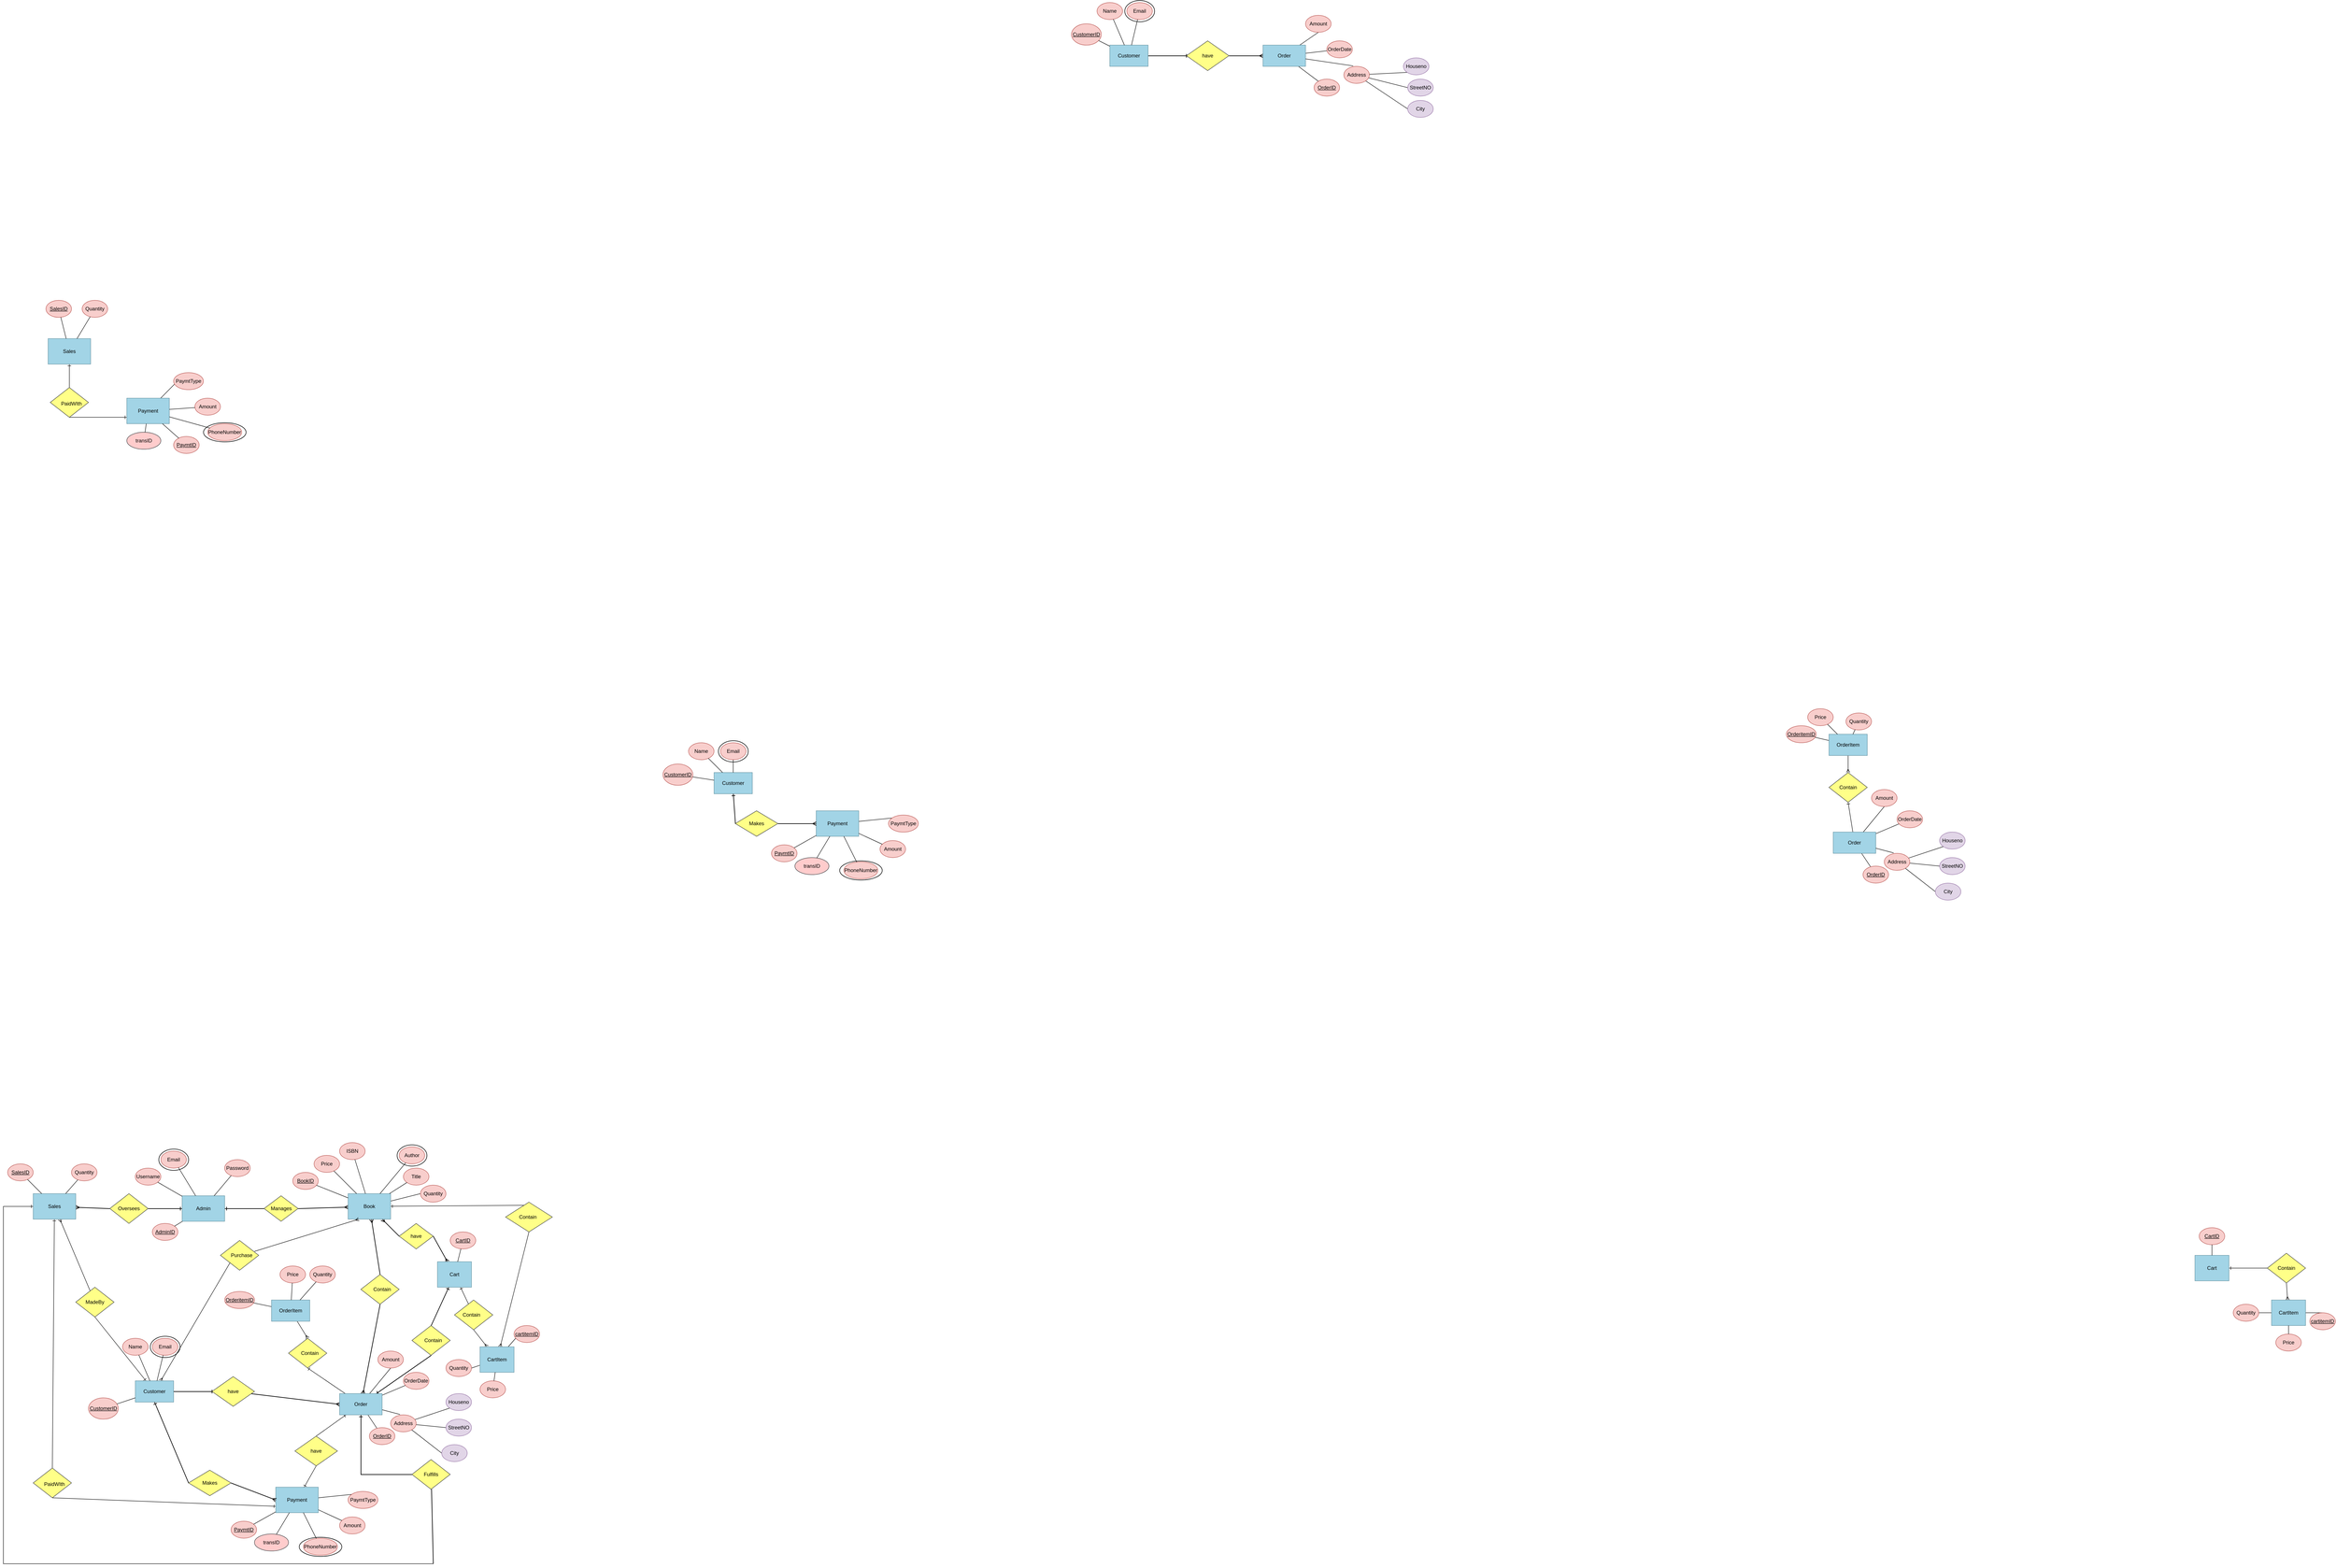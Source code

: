 <mxfile version="26.0.5">
  <diagram name="Page-1" id="8js4nfwX36cDhiWd0nQg">
    <mxGraphModel dx="-1050" dy="3857" grid="1" gridSize="10" guides="1" tooltips="1" connect="1" arrows="1" fold="1" page="0" pageScale="1" pageWidth="850" pageHeight="1100" math="0" shadow="0">
      <root>
        <mxCell id="0" />
        <mxCell id="1" parent="0" />
        <mxCell id="_kQ2py2JBP-Ow-14BObZ-1" style="rounded=0;orthogonalLoop=1;jettySize=auto;html=1;endArrow=ERone;endFill=0;strokeWidth=1.5;exitX=1;exitY=0.5;exitDx=0;exitDy=0;" parent="1" source="_kQ2py2JBP-Ow-14BObZ-97" target="_kQ2py2JBP-Ow-14BObZ-3" edge="1">
          <mxGeometry relative="1" as="geometry" />
        </mxCell>
        <mxCell id="_kQ2py2JBP-Ow-14BObZ-2" style="rounded=0;orthogonalLoop=1;jettySize=auto;html=1;endArrow=ERone;endFill=0;strokeWidth=1.5;" parent="1" source="_kQ2py2JBP-Ow-14BObZ-12" target="_kQ2py2JBP-Ow-14BObZ-3" edge="1">
          <mxGeometry relative="1" as="geometry" />
        </mxCell>
        <mxCell id="_kQ2py2JBP-Ow-14BObZ-3" value="Admin" style="rounded=0;whiteSpace=wrap;html=1;fillColor=#a2d4e6;strokeColor=#63919f;" parent="1" vertex="1">
          <mxGeometry x="3530" y="235" width="100" height="60" as="geometry" />
        </mxCell>
        <mxCell id="_kQ2py2JBP-Ow-14BObZ-4" value="&lt;u&gt;AdminID&lt;/u&gt;" style="ellipse;whiteSpace=wrap;html=1;fillColor=#f8cecc;strokeColor=#b85450;" parent="1" vertex="1">
          <mxGeometry x="3460" y="300" width="60" height="40" as="geometry" />
        </mxCell>
        <mxCell id="_kQ2py2JBP-Ow-14BObZ-5" style="endArrow=none;endFill=0;" parent="1" source="_kQ2py2JBP-Ow-14BObZ-3" target="_kQ2py2JBP-Ow-14BObZ-4" edge="1">
          <mxGeometry relative="1" as="geometry" />
        </mxCell>
        <mxCell id="_kQ2py2JBP-Ow-14BObZ-6" value="Username" style="ellipse;whiteSpace=wrap;html=1;fillColor=#f8cecc;strokeColor=#b85450;" parent="1" vertex="1">
          <mxGeometry x="3420" y="170" width="60" height="40" as="geometry" />
        </mxCell>
        <mxCell id="_kQ2py2JBP-Ow-14BObZ-7" style="endArrow=none;endFill=0;" parent="1" source="_kQ2py2JBP-Ow-14BObZ-3" target="_kQ2py2JBP-Ow-14BObZ-6" edge="1">
          <mxGeometry relative="1" as="geometry" />
        </mxCell>
        <mxCell id="_kQ2py2JBP-Ow-14BObZ-8" value="Email" style="ellipse;whiteSpace=wrap;html=1;fillColor=#f8cecc;strokeColor=#b85450;" parent="1" vertex="1">
          <mxGeometry x="3480" y="130" width="60" height="40" as="geometry" />
        </mxCell>
        <mxCell id="_kQ2py2JBP-Ow-14BObZ-9" style="endArrow=none;endFill=0;" parent="1" source="_kQ2py2JBP-Ow-14BObZ-3" target="_kQ2py2JBP-Ow-14BObZ-8" edge="1">
          <mxGeometry relative="1" as="geometry" />
        </mxCell>
        <mxCell id="_kQ2py2JBP-Ow-14BObZ-10" value="Password" style="ellipse;whiteSpace=wrap;html=1;fillColor=#f8cecc;strokeColor=#b85450;" parent="1" vertex="1">
          <mxGeometry x="3630" y="150" width="60" height="40" as="geometry" />
        </mxCell>
        <mxCell id="_kQ2py2JBP-Ow-14BObZ-11" style="endArrow=none;endFill=0;" parent="1" source="_kQ2py2JBP-Ow-14BObZ-3" target="_kQ2py2JBP-Ow-14BObZ-10" edge="1">
          <mxGeometry relative="1" as="geometry" />
        </mxCell>
        <mxCell id="_kQ2py2JBP-Ow-14BObZ-12" value="Manages" style="rhombus;whiteSpace=wrap;html=1;fillColor=#ffff88;strokeColor=#36393d;" parent="1" vertex="1">
          <mxGeometry x="3722.5" y="235" width="80" height="60" as="geometry" />
        </mxCell>
        <mxCell id="_kQ2py2JBP-Ow-14BObZ-13" style="rounded=0;orthogonalLoop=1;jettySize=auto;html=1;endArrow=ERmany;endFill=0;exitX=0;exitY=0.5;exitDx=0;exitDy=0;strokeWidth=1.5;" parent="1" source="_kQ2py2JBP-Ow-14BObZ-66" target="_kQ2py2JBP-Ow-14BObZ-18" edge="1">
          <mxGeometry relative="1" as="geometry" />
        </mxCell>
        <mxCell id="_kQ2py2JBP-Ow-14BObZ-14" style="rounded=0;orthogonalLoop=1;jettySize=auto;html=1;endArrow=ERmany;endFill=0;exitX=0.5;exitY=0;exitDx=0;exitDy=0;strokeWidth=1.5;" parent="1" source="_kQ2py2JBP-Ow-14BObZ-103" target="_kQ2py2JBP-Ow-14BObZ-18" edge="1">
          <mxGeometry relative="1" as="geometry" />
        </mxCell>
        <mxCell id="_kQ2py2JBP-Ow-14BObZ-15" style="rounded=0;orthogonalLoop=1;jettySize=auto;html=1;endArrow=ERmany;endFill=0;exitX=1;exitY=0.5;exitDx=0;exitDy=0;strokeWidth=1.5;" parent="1" source="_kQ2py2JBP-Ow-14BObZ-12" target="_kQ2py2JBP-Ow-14BObZ-18" edge="1">
          <mxGeometry relative="1" as="geometry" />
        </mxCell>
        <mxCell id="_kQ2py2JBP-Ow-14BObZ-16" style="rounded=0;orthogonalLoop=1;jettySize=auto;html=1;entryX=0;entryY=0.5;entryDx=0;entryDy=0;endArrow=none;endFill=0;" parent="1" source="_kQ2py2JBP-Ow-14BObZ-18" target="_kQ2py2JBP-Ow-14BObZ-148" edge="1">
          <mxGeometry relative="1" as="geometry" />
        </mxCell>
        <mxCell id="_kQ2py2JBP-Ow-14BObZ-17" style="rounded=0;orthogonalLoop=1;jettySize=auto;html=1;endArrow=ERone;endFill=0;exitX=0.527;exitY=0.103;exitDx=0;exitDy=0;exitPerimeter=0;" parent="1" source="_kQ2py2JBP-Ow-14BObZ-151" target="_kQ2py2JBP-Ow-14BObZ-18" edge="1">
          <mxGeometry relative="1" as="geometry">
            <mxPoint x="4340" y="240" as="sourcePoint" />
          </mxGeometry>
        </mxCell>
        <mxCell id="_kQ2py2JBP-Ow-14BObZ-18" value="Book" style="rounded=0;whiteSpace=wrap;html=1;fillColor=#a2d4e6;strokeColor=#63919f;" parent="1" vertex="1">
          <mxGeometry x="3920" y="230" width="100" height="60" as="geometry" />
        </mxCell>
        <mxCell id="_kQ2py2JBP-Ow-14BObZ-19" value="&lt;u&gt;BookID&lt;/u&gt;" style="ellipse;whiteSpace=wrap;html=1;fillColor=#f8cecc;strokeColor=#b85450;" parent="1" vertex="1">
          <mxGeometry x="3790" y="180" width="60" height="40" as="geometry" />
        </mxCell>
        <mxCell id="_kQ2py2JBP-Ow-14BObZ-20" style="endArrow=none;endFill=0;" parent="1" source="_kQ2py2JBP-Ow-14BObZ-18" target="_kQ2py2JBP-Ow-14BObZ-19" edge="1">
          <mxGeometry relative="1" as="geometry" />
        </mxCell>
        <mxCell id="_kQ2py2JBP-Ow-14BObZ-21" value="Title" style="ellipse;whiteSpace=wrap;html=1;fillColor=#f8cecc;strokeColor=#b85450;" parent="1" vertex="1">
          <mxGeometry x="4050" y="170" width="60" height="40" as="geometry" />
        </mxCell>
        <mxCell id="_kQ2py2JBP-Ow-14BObZ-22" style="endArrow=none;endFill=0;" parent="1" source="_kQ2py2JBP-Ow-14BObZ-18" target="_kQ2py2JBP-Ow-14BObZ-21" edge="1">
          <mxGeometry relative="1" as="geometry" />
        </mxCell>
        <mxCell id="_kQ2py2JBP-Ow-14BObZ-23" value="ISBN" style="ellipse;whiteSpace=wrap;html=1;fillColor=#f8cecc;strokeColor=#b85450;" parent="1" vertex="1">
          <mxGeometry x="3900" y="110" width="60" height="40" as="geometry" />
        </mxCell>
        <mxCell id="_kQ2py2JBP-Ow-14BObZ-24" style="endArrow=none;endFill=0;" parent="1" source="_kQ2py2JBP-Ow-14BObZ-18" target="_kQ2py2JBP-Ow-14BObZ-23" edge="1">
          <mxGeometry relative="1" as="geometry" />
        </mxCell>
        <mxCell id="_kQ2py2JBP-Ow-14BObZ-25" value="Price" style="ellipse;whiteSpace=wrap;html=1;fillColor=#f8cecc;strokeColor=#b85450;" parent="1" vertex="1">
          <mxGeometry x="3840" y="140" width="60" height="40" as="geometry" />
        </mxCell>
        <mxCell id="_kQ2py2JBP-Ow-14BObZ-26" style="endArrow=none;endFill=0;" parent="1" source="_kQ2py2JBP-Ow-14BObZ-18" target="_kQ2py2JBP-Ow-14BObZ-25" edge="1">
          <mxGeometry relative="1" as="geometry" />
        </mxCell>
        <mxCell id="_kQ2py2JBP-Ow-14BObZ-27" value="Author" style="ellipse;whiteSpace=wrap;html=1;fillColor=#f8cecc;strokeColor=#b85450;" parent="1" vertex="1">
          <mxGeometry x="4040" y="120" width="60" height="40" as="geometry" />
        </mxCell>
        <mxCell id="_kQ2py2JBP-Ow-14BObZ-28" style="endArrow=none;endFill=0;" parent="1" source="_kQ2py2JBP-Ow-14BObZ-18" target="_kQ2py2JBP-Ow-14BObZ-27" edge="1">
          <mxGeometry relative="1" as="geometry" />
        </mxCell>
        <mxCell id="_kQ2py2JBP-Ow-14BObZ-29" style="rounded=0;orthogonalLoop=1;jettySize=auto;html=1;endArrow=ERone;endFill=0;" parent="1" target="_kQ2py2JBP-Ow-14BObZ-32" edge="1">
          <mxGeometry relative="1" as="geometry">
            <mxPoint x="3845" y="870" as="sourcePoint" />
          </mxGeometry>
        </mxCell>
        <mxCell id="_kQ2py2JBP-Ow-14BObZ-30" style="rounded=0;orthogonalLoop=1;jettySize=auto;html=1;entryX=0;entryY=0.75;entryDx=0;entryDy=0;endArrow=ERone;endFill=0;exitX=0.5;exitY=1;exitDx=0;exitDy=0;" parent="1" source="_kQ2py2JBP-Ow-14BObZ-110" target="_kQ2py2JBP-Ow-14BObZ-32" edge="1">
          <mxGeometry relative="1" as="geometry">
            <mxPoint x="3740" y="960" as="targetPoint" />
          </mxGeometry>
        </mxCell>
        <mxCell id="_kQ2py2JBP-Ow-14BObZ-31" style="rounded=0;orthogonalLoop=1;jettySize=auto;html=1;entryX=0.334;entryY=0.138;entryDx=0;entryDy=0;entryPerimeter=0;endArrow=none;endFill=0;" parent="1" source="_kQ2py2JBP-Ow-14BObZ-32" target="_kQ2py2JBP-Ow-14BObZ-156" edge="1">
          <mxGeometry relative="1" as="geometry">
            <mxPoint x="3950" y="960" as="targetPoint" />
          </mxGeometry>
        </mxCell>
        <mxCell id="_kQ2py2JBP-Ow-14BObZ-32" value="Payment" style="rounded=0;whiteSpace=wrap;html=1;fillColor=#a2d4e6;strokeColor=#63919f;" parent="1" vertex="1">
          <mxGeometry x="3750" y="920" width="100" height="60" as="geometry" />
        </mxCell>
        <mxCell id="_kQ2py2JBP-Ow-14BObZ-33" value="&lt;u&gt;PaymtID&lt;/u&gt;" style="ellipse;whiteSpace=wrap;html=1;fillColor=#f8cecc;strokeColor=#b85450;" parent="1" vertex="1">
          <mxGeometry x="3645" y="1000" width="60" height="40" as="geometry" />
        </mxCell>
        <mxCell id="_kQ2py2JBP-Ow-14BObZ-34" style="endArrow=none;endFill=0;" parent="1" source="_kQ2py2JBP-Ow-14BObZ-32" target="_kQ2py2JBP-Ow-14BObZ-33" edge="1">
          <mxGeometry relative="1" as="geometry" />
        </mxCell>
        <mxCell id="_kQ2py2JBP-Ow-14BObZ-35" value="Amount" style="ellipse;whiteSpace=wrap;html=1;fillColor=#f8cecc;strokeColor=#b85450;" parent="1" vertex="1">
          <mxGeometry x="3900" y="990" width="60" height="40" as="geometry" />
        </mxCell>
        <mxCell id="_kQ2py2JBP-Ow-14BObZ-36" style="endArrow=none;endFill=0;" parent="1" source="_kQ2py2JBP-Ow-14BObZ-32" target="_kQ2py2JBP-Ow-14BObZ-35" edge="1">
          <mxGeometry relative="1" as="geometry" />
        </mxCell>
        <mxCell id="_kQ2py2JBP-Ow-14BObZ-37" value="PhoneNumber" style="ellipse;whiteSpace=wrap;html=1;fillColor=#f8cecc;strokeColor=#b85450;" parent="1" vertex="1">
          <mxGeometry x="3815" y="1040" width="80" height="40" as="geometry" />
        </mxCell>
        <mxCell id="_kQ2py2JBP-Ow-14BObZ-38" style="endArrow=none;endFill=0;" parent="1" source="_kQ2py2JBP-Ow-14BObZ-32" target="_kQ2py2JBP-Ow-14BObZ-37" edge="1">
          <mxGeometry relative="1" as="geometry" />
        </mxCell>
        <mxCell id="_kQ2py2JBP-Ow-14BObZ-39" value="transID" style="ellipse;whiteSpace=wrap;html=1;fillColor=#ffcccc;strokeColor=#36393d;" parent="1" vertex="1">
          <mxGeometry x="3700" y="1030" width="80" height="40" as="geometry" />
        </mxCell>
        <mxCell id="_kQ2py2JBP-Ow-14BObZ-40" style="endArrow=none;endFill=0;" parent="1" source="_kQ2py2JBP-Ow-14BObZ-32" target="_kQ2py2JBP-Ow-14BObZ-39" edge="1">
          <mxGeometry relative="1" as="geometry" />
        </mxCell>
        <mxCell id="_kQ2py2JBP-Ow-14BObZ-41" style="rounded=0;orthogonalLoop=1;jettySize=auto;html=1;endArrow=ERmany;endFill=0;exitX=0;exitY=1;exitDx=0;exitDy=0;" parent="1" source="_kQ2py2JBP-Ow-14BObZ-105" target="_kQ2py2JBP-Ow-14BObZ-43" edge="1">
          <mxGeometry relative="1" as="geometry">
            <mxPoint x="3500" y="560" as="sourcePoint" />
          </mxGeometry>
        </mxCell>
        <mxCell id="_kQ2py2JBP-Ow-14BObZ-42" style="rounded=0;orthogonalLoop=1;jettySize=auto;html=1;endArrow=ERone;endFill=0;exitX=0.5;exitY=1;exitDx=0;exitDy=0;" parent="1" source="_kQ2py2JBP-Ow-14BObZ-108" target="_kQ2py2JBP-Ow-14BObZ-43" edge="1">
          <mxGeometry relative="1" as="geometry">
            <mxPoint x="3310" y="600" as="sourcePoint" />
          </mxGeometry>
        </mxCell>
        <mxCell id="_kQ2py2JBP-Ow-14BObZ-43" value="Customer" style="rounded=0;whiteSpace=wrap;html=1;fillColor=#a2d4e6;strokeColor=#63919f;" parent="1" vertex="1">
          <mxGeometry x="3420" y="670" width="90" height="50" as="geometry" />
        </mxCell>
        <mxCell id="_kQ2py2JBP-Ow-14BObZ-44" value="&lt;u&gt;CustomerID&lt;/u&gt;" style="ellipse;whiteSpace=wrap;html=1;fillColor=#f8cecc;strokeColor=#b85450;" parent="1" vertex="1">
          <mxGeometry x="3310" y="710" width="70" height="50" as="geometry" />
        </mxCell>
        <mxCell id="_kQ2py2JBP-Ow-14BObZ-45" style="endArrow=none;endFill=0;" parent="1" source="_kQ2py2JBP-Ow-14BObZ-43" target="_kQ2py2JBP-Ow-14BObZ-44" edge="1">
          <mxGeometry relative="1" as="geometry" />
        </mxCell>
        <mxCell id="_kQ2py2JBP-Ow-14BObZ-46" value="Name" style="ellipse;whiteSpace=wrap;html=1;fillColor=#f8cecc;strokeColor=#b85450;" parent="1" vertex="1">
          <mxGeometry x="3390" y="570" width="60" height="40" as="geometry" />
        </mxCell>
        <mxCell id="_kQ2py2JBP-Ow-14BObZ-47" style="endArrow=none;endFill=0;" parent="1" source="_kQ2py2JBP-Ow-14BObZ-43" target="_kQ2py2JBP-Ow-14BObZ-46" edge="1">
          <mxGeometry relative="1" as="geometry" />
        </mxCell>
        <mxCell id="_kQ2py2JBP-Ow-14BObZ-48" value="Email" style="ellipse;whiteSpace=wrap;html=1;fillColor=#f8cecc;strokeColor=#b85450;" parent="1" vertex="1">
          <mxGeometry x="3460" y="570" width="60" height="40" as="geometry" />
        </mxCell>
        <mxCell id="_kQ2py2JBP-Ow-14BObZ-49" style="endArrow=none;endFill=0;" parent="1" source="_kQ2py2JBP-Ow-14BObZ-43" target="_kQ2py2JBP-Ow-14BObZ-48" edge="1">
          <mxGeometry relative="1" as="geometry" />
        </mxCell>
        <mxCell id="_kQ2py2JBP-Ow-14BObZ-50" style="rounded=0;orthogonalLoop=1;jettySize=auto;html=1;entryX=0;entryY=0.5;entryDx=0;entryDy=0;endArrow=ERmany;endFill=0;strokeWidth=1.5;" parent="1" source="_kQ2py2JBP-Ow-14BObZ-51" target="_kQ2py2JBP-Ow-14BObZ-76" edge="1">
          <mxGeometry relative="1" as="geometry">
            <mxPoint x="3830" y="695" as="targetPoint" />
          </mxGeometry>
        </mxCell>
        <mxCell id="_kQ2py2JBP-Ow-14BObZ-51" value="" style="rhombus;whiteSpace=wrap;html=1;fillColor=#ffff88;strokeColor=#36393d;" parent="1" vertex="1">
          <mxGeometry x="3600" y="660" width="100" height="70" as="geometry" />
        </mxCell>
        <mxCell id="_kQ2py2JBP-Ow-14BObZ-52" value="have" style="text;html=1;align=center;verticalAlign=middle;whiteSpace=wrap;rounded=0;" parent="1" vertex="1">
          <mxGeometry x="3620" y="680" width="60" height="30" as="geometry" />
        </mxCell>
        <mxCell id="_kQ2py2JBP-Ow-14BObZ-53" value="" style="endArrow=baseDash;html=1;rounded=0;entryX=0;entryY=0.5;entryDx=0;entryDy=0;endFill=0;strokeWidth=1.5;" parent="1" target="_kQ2py2JBP-Ow-14BObZ-51" edge="1">
          <mxGeometry width="50" height="50" relative="1" as="geometry">
            <mxPoint x="3510" y="695" as="sourcePoint" />
            <mxPoint x="3600" y="560" as="targetPoint" />
          </mxGeometry>
        </mxCell>
        <mxCell id="_kQ2py2JBP-Ow-14BObZ-54" value="" style="rhombus;whiteSpace=wrap;html=1;fillColor=#ffff88;strokeColor=#36393d;" parent="1" vertex="1">
          <mxGeometry x="3545" y="880" width="100" height="60" as="geometry" />
        </mxCell>
        <mxCell id="_kQ2py2JBP-Ow-14BObZ-55" value="Makes" style="text;html=1;align=center;verticalAlign=middle;whiteSpace=wrap;rounded=0;" parent="1" vertex="1">
          <mxGeometry x="3565" y="895" width="60" height="30" as="geometry" />
        </mxCell>
        <mxCell id="_kQ2py2JBP-Ow-14BObZ-56" value="" style="endArrow=ERmany;html=1;rounded=0;entryX=0;entryY=0.5;entryDx=0;entryDy=0;exitX=1;exitY=0.5;exitDx=0;exitDy=0;endFill=0;strokeWidth=1.5;" parent="1" source="_kQ2py2JBP-Ow-14BObZ-54" target="_kQ2py2JBP-Ow-14BObZ-32" edge="1">
          <mxGeometry width="50" height="50" relative="1" as="geometry">
            <mxPoint x="3700" y="870" as="sourcePoint" />
            <mxPoint x="3750" y="820" as="targetPoint" />
          </mxGeometry>
        </mxCell>
        <mxCell id="_kQ2py2JBP-Ow-14BObZ-57" value="" style="endArrow=ERone;html=1;rounded=0;exitX=0;exitY=0.5;exitDx=0;exitDy=0;entryX=0.5;entryY=1;entryDx=0;entryDy=0;endFill=0;strokeWidth=1.5;" parent="1" source="_kQ2py2JBP-Ow-14BObZ-54" target="_kQ2py2JBP-Ow-14BObZ-43" edge="1">
          <mxGeometry width="50" height="50" relative="1" as="geometry">
            <mxPoint x="3750" y="820" as="sourcePoint" />
            <mxPoint x="3700" y="870" as="targetPoint" />
          </mxGeometry>
        </mxCell>
        <mxCell id="_kQ2py2JBP-Ow-14BObZ-58" style="rounded=0;orthogonalLoop=1;jettySize=auto;html=1;curved=1;strokeColor=default;endArrow=ERmany;endFill=0;exitX=1;exitY=0.5;exitDx=0;exitDy=0;strokeWidth=1.5;" parent="1" source="_kQ2py2JBP-Ow-14BObZ-66" target="_kQ2py2JBP-Ow-14BObZ-61" edge="1">
          <mxGeometry relative="1" as="geometry" />
        </mxCell>
        <mxCell id="_kQ2py2JBP-Ow-14BObZ-59" style="rounded=0;orthogonalLoop=1;jettySize=auto;html=1;endArrow=ERone;endFill=0;strokeWidth=1.5;exitX=0.5;exitY=0;exitDx=0;exitDy=0;" parent="1" source="_kQ2py2JBP-Ow-14BObZ-116" target="_kQ2py2JBP-Ow-14BObZ-61" edge="1">
          <mxGeometry relative="1" as="geometry" />
        </mxCell>
        <mxCell id="_kQ2py2JBP-Ow-14BObZ-60" style="rounded=0;orthogonalLoop=1;jettySize=auto;html=1;endArrow=ERone;endFill=0;" parent="1" source="_kQ2py2JBP-Ow-14BObZ-127" target="_kQ2py2JBP-Ow-14BObZ-61" edge="1">
          <mxGeometry relative="1" as="geometry" />
        </mxCell>
        <mxCell id="_kQ2py2JBP-Ow-14BObZ-61" value="Cart" style="rounded=0;whiteSpace=wrap;html=1;fillColor=#a2d4e6;strokeColor=#63919f;" parent="1" vertex="1">
          <mxGeometry x="4130" y="390" width="80" height="60" as="geometry" />
        </mxCell>
        <mxCell id="_kQ2py2JBP-Ow-14BObZ-62" value="&lt;u&gt;CartID&lt;/u&gt;" style="ellipse;whiteSpace=wrap;html=1;fillColor=#f8cecc;strokeColor=#b85450;" parent="1" vertex="1">
          <mxGeometry x="4160" y="320" width="60" height="40" as="geometry" />
        </mxCell>
        <mxCell id="_kQ2py2JBP-Ow-14BObZ-63" style="endArrow=none;endFill=0;" parent="1" source="_kQ2py2JBP-Ow-14BObZ-61" target="_kQ2py2JBP-Ow-14BObZ-62" edge="1">
          <mxGeometry relative="1" as="geometry" />
        </mxCell>
        <mxCell id="_kQ2py2JBP-Ow-14BObZ-66" value="have" style="rhombus;whiteSpace=wrap;html=1;fillColor=#ffff88;strokeColor=#36393d;" parent="1" vertex="1">
          <mxGeometry x="4040" y="300" width="80" height="60" as="geometry" />
        </mxCell>
        <mxCell id="_kQ2py2JBP-Ow-14BObZ-67" style="rounded=0;orthogonalLoop=1;jettySize=auto;html=1;endArrow=none;endFill=0;" parent="1" source="_kQ2py2JBP-Ow-14BObZ-76" target="_kQ2py2JBP-Ow-14BObZ-83" edge="1">
          <mxGeometry relative="1" as="geometry" />
        </mxCell>
        <mxCell id="_kQ2py2JBP-Ow-14BObZ-68" style="rounded=0;orthogonalLoop=1;jettySize=auto;html=1;endArrow=none;endFill=0;" parent="1" source="_kQ2py2JBP-Ow-14BObZ-76" target="_kQ2py2JBP-Ow-14BObZ-82" edge="1">
          <mxGeometry relative="1" as="geometry" />
        </mxCell>
        <mxCell id="_kQ2py2JBP-Ow-14BObZ-70" style="rounded=0;orthogonalLoop=1;jettySize=auto;html=1;entryX=0.5;entryY=1;entryDx=0;entryDy=0;endArrow=none;endFill=0;" parent="1" source="_kQ2py2JBP-Ow-14BObZ-76" target="_kQ2py2JBP-Ow-14BObZ-77" edge="1">
          <mxGeometry relative="1" as="geometry">
            <mxPoint x="3860" y="590" as="targetPoint" />
          </mxGeometry>
        </mxCell>
        <mxCell id="_kQ2py2JBP-Ow-14BObZ-71" style="rounded=0;orthogonalLoop=1;jettySize=auto;html=1;endArrow=ERone;endFill=0;exitX=0.5;exitY=0;exitDx=0;exitDy=0;" parent="1" source="_kQ2py2JBP-Ow-14BObZ-101" target="_kQ2py2JBP-Ow-14BObZ-76" edge="1">
          <mxGeometry relative="1" as="geometry" />
        </mxCell>
        <mxCell id="_kQ2py2JBP-Ow-14BObZ-72" style="rounded=0;orthogonalLoop=1;jettySize=auto;html=1;endArrow=ERmany;endFill=0;exitX=0.5;exitY=1;exitDx=0;exitDy=0;strokeWidth=1.5;" parent="1" source="_kQ2py2JBP-Ow-14BObZ-103" target="_kQ2py2JBP-Ow-14BObZ-76" edge="1">
          <mxGeometry relative="1" as="geometry" />
        </mxCell>
        <mxCell id="_kQ2py2JBP-Ow-14BObZ-73" style="edgeStyle=orthogonalEdgeStyle;rounded=0;orthogonalLoop=1;jettySize=auto;html=1;endArrow=ERone;endFill=0;strokeWidth=1.5;" parent="1" source="_kQ2py2JBP-Ow-14BObZ-113" target="_kQ2py2JBP-Ow-14BObZ-76" edge="1">
          <mxGeometry relative="1" as="geometry" />
        </mxCell>
        <mxCell id="_kQ2py2JBP-Ow-14BObZ-74" style="rounded=0;orthogonalLoop=1;jettySize=auto;html=1;endArrow=ERone;endFill=0;strokeWidth=1.5;exitX=0.5;exitY=1;exitDx=0;exitDy=0;" parent="1" source="_kQ2py2JBP-Ow-14BObZ-116" target="_kQ2py2JBP-Ow-14BObZ-76" edge="1">
          <mxGeometry relative="1" as="geometry" />
        </mxCell>
        <mxCell id="_kQ2py2JBP-Ow-14BObZ-75" style="rounded=0;orthogonalLoop=1;jettySize=auto;html=1;entryX=0.5;entryY=1;entryDx=0;entryDy=0;endArrow=ERone;endFill=0;" parent="1" source="_kQ2py2JBP-Ow-14BObZ-76" target="_kQ2py2JBP-Ow-14BObZ-144" edge="1">
          <mxGeometry relative="1" as="geometry">
            <mxPoint x="3850" y="630" as="targetPoint" />
          </mxGeometry>
        </mxCell>
        <mxCell id="_kQ2py2JBP-Ow-14BObZ-76" value="Order" style="rounded=0;whiteSpace=wrap;html=1;fillColor=#a2d4e6;strokeColor=#63919f;" parent="1" vertex="1">
          <mxGeometry x="3900" y="700" width="100" height="50" as="geometry" />
        </mxCell>
        <mxCell id="_kQ2py2JBP-Ow-14BObZ-77" value="Amount" style="ellipse;whiteSpace=wrap;html=1;fillColor=#f8cecc;strokeColor=#b85450;" parent="1" vertex="1">
          <mxGeometry x="3990" y="600" width="60" height="40" as="geometry" />
        </mxCell>
        <mxCell id="_kQ2py2JBP-Ow-14BObZ-78" style="rounded=0;orthogonalLoop=1;jettySize=auto;html=1;entryX=0;entryY=0.5;entryDx=0;entryDy=0;endArrow=none;endFill=0;" parent="1" source="_kQ2py2JBP-Ow-14BObZ-81" target="_kQ2py2JBP-Ow-14BObZ-154" edge="1">
          <mxGeometry relative="1" as="geometry" />
        </mxCell>
        <mxCell id="_kQ2py2JBP-Ow-14BObZ-79" style="rounded=0;orthogonalLoop=1;jettySize=auto;html=1;entryX=0;entryY=1;entryDx=0;entryDy=0;endArrow=none;endFill=0;" parent="1" source="_kQ2py2JBP-Ow-14BObZ-81" target="_kQ2py2JBP-Ow-14BObZ-153" edge="1">
          <mxGeometry relative="1" as="geometry" />
        </mxCell>
        <mxCell id="_kQ2py2JBP-Ow-14BObZ-80" style="rounded=0;orthogonalLoop=1;jettySize=auto;html=1;entryX=0;entryY=0.5;entryDx=0;entryDy=0;endArrow=none;endFill=0;" parent="1" source="_kQ2py2JBP-Ow-14BObZ-81" target="_kQ2py2JBP-Ow-14BObZ-155" edge="1">
          <mxGeometry relative="1" as="geometry" />
        </mxCell>
        <mxCell id="_kQ2py2JBP-Ow-14BObZ-81" value="Address" style="ellipse;whiteSpace=wrap;html=1;fillColor=#f8cecc;strokeColor=#b85450;" parent="1" vertex="1">
          <mxGeometry x="4020" y="750" width="60" height="40" as="geometry" />
        </mxCell>
        <mxCell id="_kQ2py2JBP-Ow-14BObZ-82" value="OrderDate" style="ellipse;whiteSpace=wrap;html=1;fillColor=#f8cecc;strokeColor=#b85450;" parent="1" vertex="1">
          <mxGeometry x="4050" y="650" width="60" height="40" as="geometry" />
        </mxCell>
        <mxCell id="_kQ2py2JBP-Ow-14BObZ-83" value="&lt;u&gt;OrderID&lt;/u&gt;" style="ellipse;whiteSpace=wrap;html=1;fillColor=#f8cecc;strokeColor=#b85450;" parent="1" vertex="1">
          <mxGeometry x="3970" y="780" width="60" height="40" as="geometry" />
        </mxCell>
        <mxCell id="_kQ2py2JBP-Ow-14BObZ-84" style="rounded=0;orthogonalLoop=1;jettySize=auto;html=1;endArrow=ERmany;endFill=0;strokeWidth=1.5;exitX=0;exitY=0.5;exitDx=0;exitDy=0;" parent="1" source="_kQ2py2JBP-Ow-14BObZ-97" target="_kQ2py2JBP-Ow-14BObZ-90" edge="1">
          <mxGeometry relative="1" as="geometry" />
        </mxCell>
        <mxCell id="_kQ2py2JBP-Ow-14BObZ-85" style="rounded=0;orthogonalLoop=1;jettySize=auto;html=1;endArrow=ERmany;endFill=0;" parent="1" source="_kQ2py2JBP-Ow-14BObZ-108" target="_kQ2py2JBP-Ow-14BObZ-90" edge="1">
          <mxGeometry relative="1" as="geometry" />
        </mxCell>
        <mxCell id="_kQ2py2JBP-Ow-14BObZ-86" style="rounded=0;orthogonalLoop=1;jettySize=auto;html=1;endArrow=ERone;endFill=0;exitX=0.5;exitY=0;exitDx=0;exitDy=0;" parent="1" source="_kQ2py2JBP-Ow-14BObZ-110" target="_kQ2py2JBP-Ow-14BObZ-90" edge="1">
          <mxGeometry relative="1" as="geometry" />
        </mxCell>
        <mxCell id="_kQ2py2JBP-Ow-14BObZ-87" style="edgeStyle=orthogonalEdgeStyle;rounded=0;orthogonalLoop=1;jettySize=auto;html=1;endArrow=ERone;endFill=0;" parent="1" target="_kQ2py2JBP-Ow-14BObZ-90" edge="1">
          <mxGeometry relative="1" as="geometry">
            <mxPoint x="3120" y="1100" as="sourcePoint" />
            <Array as="points">
              <mxPoint x="3120" y="1100" />
              <mxPoint x="3110" y="1100" />
              <mxPoint x="3110" y="260" />
            </Array>
          </mxGeometry>
        </mxCell>
        <mxCell id="_kQ2py2JBP-Ow-14BObZ-90" value="Sales" style="rounded=0;whiteSpace=wrap;html=1;fillColor=#a2d4e6;strokeColor=#63919f;" parent="1" vertex="1">
          <mxGeometry x="3180" y="230" width="100" height="60" as="geometry" />
        </mxCell>
        <mxCell id="_kQ2py2JBP-Ow-14BObZ-91" value="&lt;u&gt;SalesID&lt;/u&gt;" style="ellipse;whiteSpace=wrap;html=1;fillColor=#f8cecc;strokeColor=#b85450;" parent="1" vertex="1">
          <mxGeometry x="3120" y="160" width="60" height="40" as="geometry" />
        </mxCell>
        <mxCell id="_kQ2py2JBP-Ow-14BObZ-92" style="endArrow=none;endFill=0;" parent="1" source="_kQ2py2JBP-Ow-14BObZ-90" target="_kQ2py2JBP-Ow-14BObZ-91" edge="1">
          <mxGeometry relative="1" as="geometry" />
        </mxCell>
        <mxCell id="_kQ2py2JBP-Ow-14BObZ-93" value="Quantity" style="ellipse;whiteSpace=wrap;html=1;fillColor=#f8cecc;strokeColor=#b85450;" parent="1" vertex="1">
          <mxGeometry x="3270" y="160" width="60" height="40" as="geometry" />
        </mxCell>
        <mxCell id="_kQ2py2JBP-Ow-14BObZ-94" style="endArrow=none;endFill=0;" parent="1" source="_kQ2py2JBP-Ow-14BObZ-90" target="_kQ2py2JBP-Ow-14BObZ-93" edge="1">
          <mxGeometry relative="1" as="geometry" />
        </mxCell>
        <mxCell id="_kQ2py2JBP-Ow-14BObZ-97" value="" style="rhombus;whiteSpace=wrap;html=1;fillColor=#ffff88;strokeColor=#36393d;" parent="1" vertex="1">
          <mxGeometry x="3360" y="230" width="90" height="70" as="geometry" />
        </mxCell>
        <mxCell id="_kQ2py2JBP-Ow-14BObZ-98" value="Oversees" style="text;html=1;align=center;verticalAlign=middle;whiteSpace=wrap;rounded=0;" parent="1" vertex="1">
          <mxGeometry x="3375" y="250" width="60" height="30" as="geometry" />
        </mxCell>
        <mxCell id="_kQ2py2JBP-Ow-14BObZ-100" style="rounded=0;orthogonalLoop=1;jettySize=auto;html=1;entryX=0.365;entryY=-0.026;entryDx=0;entryDy=0;entryPerimeter=0;endArrow=none;endFill=0;" parent="1" source="_kQ2py2JBP-Ow-14BObZ-76" target="_kQ2py2JBP-Ow-14BObZ-81" edge="1">
          <mxGeometry relative="1" as="geometry" />
        </mxCell>
        <mxCell id="_kQ2py2JBP-Ow-14BObZ-101" value="" style="rhombus;whiteSpace=wrap;html=1;fillColor=#ffff88;strokeColor=#36393d;" parent="1" vertex="1">
          <mxGeometry x="3795" y="800" width="100" height="70" as="geometry" />
        </mxCell>
        <mxCell id="_kQ2py2JBP-Ow-14BObZ-102" value="have" style="text;html=1;align=center;verticalAlign=middle;whiteSpace=wrap;rounded=0;" parent="1" vertex="1">
          <mxGeometry x="3815" y="820" width="60" height="30" as="geometry" />
        </mxCell>
        <mxCell id="_kQ2py2JBP-Ow-14BObZ-103" value="" style="rhombus;whiteSpace=wrap;html=1;fillColor=#ffff88;strokeColor=#36393d;" parent="1" vertex="1">
          <mxGeometry x="3950" y="420" width="90" height="70" as="geometry" />
        </mxCell>
        <mxCell id="_kQ2py2JBP-Ow-14BObZ-104" value="Contain" style="text;html=1;align=center;verticalAlign=middle;whiteSpace=wrap;rounded=0;" parent="1" vertex="1">
          <mxGeometry x="3970" y="440" width="60" height="30" as="geometry" />
        </mxCell>
        <mxCell id="_kQ2py2JBP-Ow-14BObZ-105" value="" style="rhombus;whiteSpace=wrap;html=1;fillColor=#ffff88;strokeColor=#36393d;" parent="1" vertex="1">
          <mxGeometry x="3620" y="340" width="90" height="70" as="geometry" />
        </mxCell>
        <mxCell id="_kQ2py2JBP-Ow-14BObZ-106" style="rounded=0;orthogonalLoop=1;jettySize=auto;html=1;entryX=0.25;entryY=1;entryDx=0;entryDy=0;endArrow=ERmany;endFill=0;" parent="1" source="_kQ2py2JBP-Ow-14BObZ-107" target="_kQ2py2JBP-Ow-14BObZ-18" edge="1">
          <mxGeometry relative="1" as="geometry" />
        </mxCell>
        <mxCell id="_kQ2py2JBP-Ow-14BObZ-107" value="Purchase" style="text;html=1;align=center;verticalAlign=middle;whiteSpace=wrap;rounded=0;" parent="1" vertex="1">
          <mxGeometry x="3640" y="360" width="60" height="30" as="geometry" />
        </mxCell>
        <mxCell id="_kQ2py2JBP-Ow-14BObZ-108" value="" style="rhombus;whiteSpace=wrap;html=1;fillColor=#ffff88;strokeColor=#36393d;" parent="1" vertex="1">
          <mxGeometry x="3280" y="450" width="90" height="70" as="geometry" />
        </mxCell>
        <mxCell id="_kQ2py2JBP-Ow-14BObZ-109" value="MadeBy" style="text;html=1;align=center;verticalAlign=middle;whiteSpace=wrap;rounded=0;" parent="1" vertex="1">
          <mxGeometry x="3295" y="470" width="60" height="30" as="geometry" />
        </mxCell>
        <mxCell id="_kQ2py2JBP-Ow-14BObZ-110" value="" style="rhombus;whiteSpace=wrap;html=1;fillColor=#ffff88;strokeColor=#36393d;" parent="1" vertex="1">
          <mxGeometry x="3180" y="875" width="90" height="70" as="geometry" />
        </mxCell>
        <mxCell id="_kQ2py2JBP-Ow-14BObZ-111" value="PaidWIth" style="text;html=1;align=center;verticalAlign=middle;whiteSpace=wrap;rounded=0;" parent="1" vertex="1">
          <mxGeometry x="3200" y="895" width="60" height="35" as="geometry" />
        </mxCell>
        <mxCell id="_kQ2py2JBP-Ow-14BObZ-112" style="rounded=0;orthogonalLoop=1;jettySize=auto;html=1;endArrow=none;endFill=0;strokeWidth=1.5;" parent="1" source="_kQ2py2JBP-Ow-14BObZ-113" edge="1">
          <mxGeometry relative="1" as="geometry">
            <mxPoint x="4120" y="1100" as="targetPoint" />
          </mxGeometry>
        </mxCell>
        <mxCell id="_kQ2py2JBP-Ow-14BObZ-113" value="" style="rhombus;whiteSpace=wrap;html=1;fillColor=#ffff88;strokeColor=#36393d;" parent="1" vertex="1">
          <mxGeometry x="4070" y="855" width="90" height="70" as="geometry" />
        </mxCell>
        <mxCell id="_kQ2py2JBP-Ow-14BObZ-114" value="Fulfills" style="text;html=1;align=center;verticalAlign=middle;whiteSpace=wrap;rounded=0;" parent="1" vertex="1">
          <mxGeometry x="4085" y="875" width="60" height="30" as="geometry" />
        </mxCell>
        <mxCell id="_kQ2py2JBP-Ow-14BObZ-115" value="" style="endArrow=none;html=1;rounded=0;" parent="1" edge="1">
          <mxGeometry width="50" height="50" relative="1" as="geometry">
            <mxPoint x="3110" y="1100" as="sourcePoint" />
            <mxPoint x="4120" y="1100" as="targetPoint" />
          </mxGeometry>
        </mxCell>
        <mxCell id="_kQ2py2JBP-Ow-14BObZ-116" value="" style="rhombus;whiteSpace=wrap;html=1;fillColor=#ffff88;strokeColor=#36393d;" parent="1" vertex="1">
          <mxGeometry x="4070" y="540" width="90" height="70" as="geometry" />
        </mxCell>
        <mxCell id="_kQ2py2JBP-Ow-14BObZ-117" value="Contain" style="text;html=1;align=center;verticalAlign=middle;whiteSpace=wrap;rounded=0;" parent="1" vertex="1">
          <mxGeometry x="4090" y="560" width="60" height="30" as="geometry" />
        </mxCell>
        <mxCell id="_kQ2py2JBP-Ow-14BObZ-118" value="" style="ellipse;whiteSpace=wrap;html=1;fillColor=none;strokeWidth=1.25;" parent="1" vertex="1">
          <mxGeometry x="4035" y="115" width="70" height="50" as="geometry" />
        </mxCell>
        <mxCell id="_kQ2py2JBP-Ow-14BObZ-121" style="rounded=0;orthogonalLoop=1;jettySize=auto;html=1;endArrow=ERmany;endFill=0;exitX=0.5;exitY=1;exitDx=0;exitDy=0;" parent="1" source="_kQ2py2JBP-Ow-14BObZ-127" target="_kQ2py2JBP-Ow-14BObZ-126" edge="1">
          <mxGeometry relative="1" as="geometry" />
        </mxCell>
        <mxCell id="_kQ2py2JBP-Ow-14BObZ-122" style="rounded=0;orthogonalLoop=1;jettySize=auto;html=1;entryX=1;entryY=0.5;entryDx=0;entryDy=0;endArrow=none;endFill=0;" parent="1" source="_kQ2py2JBP-Ow-14BObZ-126" target="_kQ2py2JBP-Ow-14BObZ-129" edge="1">
          <mxGeometry relative="1" as="geometry" />
        </mxCell>
        <mxCell id="_kQ2py2JBP-Ow-14BObZ-124" style="rounded=0;orthogonalLoop=1;jettySize=auto;html=1;entryX=0.5;entryY=0;entryDx=0;entryDy=0;endArrow=none;endFill=0;" parent="1" source="_kQ2py2JBP-Ow-14BObZ-126" target="_kQ2py2JBP-Ow-14BObZ-132" edge="1">
          <mxGeometry relative="1" as="geometry" />
        </mxCell>
        <mxCell id="_kQ2py2JBP-Ow-14BObZ-125" style="rounded=0;orthogonalLoop=1;jettySize=auto;html=1;endArrow=ERmany;endFill=0;exitX=0.5;exitY=1;exitDx=0;exitDy=0;" parent="1" source="_kQ2py2JBP-Ow-14BObZ-151" target="_kQ2py2JBP-Ow-14BObZ-126" edge="1">
          <mxGeometry relative="1" as="geometry" />
        </mxCell>
        <mxCell id="_kQ2py2JBP-Ow-14BObZ-126" value="CartItem" style="rounded=0;whiteSpace=wrap;html=1;fillColor=#a2d4e6;strokeColor=#63919f;" parent="1" vertex="1">
          <mxGeometry x="4230" y="590" width="80" height="60" as="geometry" />
        </mxCell>
        <mxCell id="_kQ2py2JBP-Ow-14BObZ-127" value="" style="rhombus;whiteSpace=wrap;html=1;fillColor=#ffff88;strokeColor=#36393d;" parent="1" vertex="1">
          <mxGeometry x="4170" y="480" width="90" height="70" as="geometry" />
        </mxCell>
        <mxCell id="_kQ2py2JBP-Ow-14BObZ-128" value="Contain" style="text;html=1;align=center;verticalAlign=middle;whiteSpace=wrap;rounded=0;" parent="1" vertex="1">
          <mxGeometry x="4180" y="500" width="60" height="30" as="geometry" />
        </mxCell>
        <mxCell id="_kQ2py2JBP-Ow-14BObZ-129" value="Quantity" style="ellipse;whiteSpace=wrap;html=1;fillColor=#f8cecc;strokeColor=#b85450;" parent="1" vertex="1">
          <mxGeometry x="4150" y="620" width="60" height="40" as="geometry" />
        </mxCell>
        <mxCell id="_kQ2py2JBP-Ow-14BObZ-130" value="Price" style="ellipse;whiteSpace=wrap;html=1;fillColor=#f8cecc;strokeColor=#b85450;" parent="1" vertex="1">
          <mxGeometry x="4230" y="670" width="60" height="40" as="geometry" />
        </mxCell>
        <mxCell id="_kQ2py2JBP-Ow-14BObZ-132" value="&lt;u&gt;cartitemID&lt;/u&gt;" style="ellipse;whiteSpace=wrap;html=1;fillColor=#f8cecc;strokeColor=#b85450;" parent="1" vertex="1">
          <mxGeometry x="4310" y="540" width="60" height="40" as="geometry" />
        </mxCell>
        <mxCell id="_kQ2py2JBP-Ow-14BObZ-133" style="rounded=0;orthogonalLoop=1;jettySize=auto;html=1;endArrow=none;endFill=0;" parent="1" source="_kQ2py2JBP-Ow-14BObZ-126" target="_kQ2py2JBP-Ow-14BObZ-130" edge="1">
          <mxGeometry relative="1" as="geometry" />
        </mxCell>
        <mxCell id="_kQ2py2JBP-Ow-14BObZ-134" style="rounded=0;orthogonalLoop=1;jettySize=auto;html=1;endArrow=none;endFill=0;" parent="1" source="_kQ2py2JBP-Ow-14BObZ-136" target="_kQ2py2JBP-Ow-14BObZ-143" edge="1">
          <mxGeometry relative="1" as="geometry" />
        </mxCell>
        <mxCell id="_kQ2py2JBP-Ow-14BObZ-135" style="rounded=0;orthogonalLoop=1;jettySize=auto;html=1;entryX=0.5;entryY=0;entryDx=0;entryDy=0;endArrow=ERmany;endFill=0;" parent="1" source="_kQ2py2JBP-Ow-14BObZ-136" target="_kQ2py2JBP-Ow-14BObZ-144" edge="1">
          <mxGeometry relative="1" as="geometry" />
        </mxCell>
        <mxCell id="_kQ2py2JBP-Ow-14BObZ-136" value="OrderItem" style="rounded=0;whiteSpace=wrap;html=1;fillColor=#a2d4e6;strokeColor=#63919f;" parent="1" vertex="1">
          <mxGeometry x="3740" y="480" width="90" height="50" as="geometry" />
        </mxCell>
        <mxCell id="_kQ2py2JBP-Ow-14BObZ-139" value="Quantity" style="ellipse;whiteSpace=wrap;html=1;fillColor=#f8cecc;strokeColor=#b85450;" parent="1" vertex="1">
          <mxGeometry x="3830" y="400" width="60" height="40" as="geometry" />
        </mxCell>
        <mxCell id="_kQ2py2JBP-Ow-14BObZ-140" style="endArrow=none;endFill=0;" parent="1" source="_kQ2py2JBP-Ow-14BObZ-136" target="_kQ2py2JBP-Ow-14BObZ-139" edge="1">
          <mxGeometry relative="1" as="geometry" />
        </mxCell>
        <mxCell id="_kQ2py2JBP-Ow-14BObZ-141" value="Price" style="ellipse;whiteSpace=wrap;html=1;fillColor=#f8cecc;strokeColor=#b85450;" parent="1" vertex="1">
          <mxGeometry x="3760" y="400" width="60" height="40" as="geometry" />
        </mxCell>
        <mxCell id="_kQ2py2JBP-Ow-14BObZ-142" style="endArrow=none;endFill=0;" parent="1" source="_kQ2py2JBP-Ow-14BObZ-136" target="_kQ2py2JBP-Ow-14BObZ-141" edge="1">
          <mxGeometry relative="1" as="geometry" />
        </mxCell>
        <mxCell id="_kQ2py2JBP-Ow-14BObZ-143" value="&lt;u&gt;OrderitemID&lt;/u&gt;" style="ellipse;whiteSpace=wrap;html=1;fillColor=#f8cecc;strokeColor=#b85450;" parent="1" vertex="1">
          <mxGeometry x="3630" y="460" width="70" height="40" as="geometry" />
        </mxCell>
        <mxCell id="_kQ2py2JBP-Ow-14BObZ-144" value="" style="rhombus;whiteSpace=wrap;html=1;fillColor=#ffff88;strokeColor=#36393d;" parent="1" vertex="1">
          <mxGeometry x="3780" y="570" width="90" height="70" as="geometry" />
        </mxCell>
        <mxCell id="_kQ2py2JBP-Ow-14BObZ-145" value="Contain" style="text;html=1;align=center;verticalAlign=middle;whiteSpace=wrap;rounded=0;" parent="1" vertex="1">
          <mxGeometry x="3800" y="590" width="60" height="30" as="geometry" />
        </mxCell>
        <mxCell id="_kQ2py2JBP-Ow-14BObZ-148" value="Quantity" style="ellipse;whiteSpace=wrap;html=1;fillColor=#f8cecc;strokeColor=#b85450;" parent="1" vertex="1">
          <mxGeometry x="4090" y="210" width="60" height="40" as="geometry" />
        </mxCell>
        <mxCell id="_kQ2py2JBP-Ow-14BObZ-151" value="" style="rhombus;whiteSpace=wrap;html=1;fillColor=#ffff88;strokeColor=#36393d;" parent="1" vertex="1">
          <mxGeometry x="4290" y="250" width="110" height="70" as="geometry" />
        </mxCell>
        <mxCell id="_kQ2py2JBP-Ow-14BObZ-152" value="Contain" style="text;html=1;align=center;verticalAlign=middle;whiteSpace=wrap;rounded=0;fillColor=none;strokeColor=none;glass=0;gradientColor=none;" parent="1" vertex="1">
          <mxGeometry x="4290" y="270" width="105" height="30" as="geometry" />
        </mxCell>
        <mxCell id="_kQ2py2JBP-Ow-14BObZ-153" value="Houseno" style="ellipse;whiteSpace=wrap;html=1;fillColor=#e1d5e7;strokeColor=#9673a6;" parent="1" vertex="1">
          <mxGeometry x="4150" y="700" width="60" height="40" as="geometry" />
        </mxCell>
        <mxCell id="_kQ2py2JBP-Ow-14BObZ-154" value="StreetNO" style="ellipse;whiteSpace=wrap;html=1;fillColor=#e1d5e7;strokeColor=#9673a6;" parent="1" vertex="1">
          <mxGeometry x="4150" y="760" width="60" height="40" as="geometry" />
        </mxCell>
        <mxCell id="_kQ2py2JBP-Ow-14BObZ-155" value="City" style="ellipse;whiteSpace=wrap;html=1;fillColor=#e1d5e7;strokeColor=#9673a6;" parent="1" vertex="1">
          <mxGeometry x="4140" y="820" width="60" height="40" as="geometry" />
        </mxCell>
        <mxCell id="_kQ2py2JBP-Ow-14BObZ-156" value="PaymtType" style="ellipse;whiteSpace=wrap;html=1;fillColor=#f8cecc;strokeColor=#b85450;" parent="1" vertex="1">
          <mxGeometry x="3920" y="930" width="70" height="40" as="geometry" />
        </mxCell>
        <mxCell id="_kQ2py2JBP-Ow-14BObZ-157" value="" style="ellipse;whiteSpace=wrap;html=1;fillColor=none;strokeWidth=1.25;" parent="1" vertex="1">
          <mxGeometry x="3475" y="125" width="70" height="50" as="geometry" />
        </mxCell>
        <mxCell id="_kQ2py2JBP-Ow-14BObZ-159" value="" style="ellipse;whiteSpace=wrap;html=1;fillColor=none;strokeWidth=1.25;" parent="1" vertex="1">
          <mxGeometry x="3805" y="1037.5" width="100" height="45" as="geometry" />
        </mxCell>
        <mxCell id="_kQ2py2JBP-Ow-14BObZ-160" value="" style="ellipse;whiteSpace=wrap;html=1;fillColor=none;strokeWidth=1.25;" parent="1" vertex="1">
          <mxGeometry x="3455" y="565" width="70" height="50" as="geometry" />
        </mxCell>
        <mxCell id="JpACnXKjDBH2QXV8zdp0-493" style="rounded=0;orthogonalLoop=1;jettySize=auto;html=1;endArrow=ERone;endFill=0;" edge="1" parent="1" source="JpACnXKjDBH2QXV8zdp0-549" target="JpACnXKjDBH2QXV8zdp0-494">
          <mxGeometry relative="1" as="geometry" />
        </mxCell>
        <mxCell id="JpACnXKjDBH2QXV8zdp0-494" value="Cart" style="rounded=0;whiteSpace=wrap;html=1;fillColor=#a2d4e6;strokeColor=#63919f;" vertex="1" parent="1">
          <mxGeometry x="8260" y="375" width="80" height="60" as="geometry" />
        </mxCell>
        <mxCell id="JpACnXKjDBH2QXV8zdp0-495" value="&lt;u&gt;CartID&lt;/u&gt;" style="ellipse;whiteSpace=wrap;html=1;fillColor=#f8cecc;strokeColor=#b85450;" vertex="1" parent="1">
          <mxGeometry x="8270" y="310" width="60" height="40" as="geometry" />
        </mxCell>
        <mxCell id="JpACnXKjDBH2QXV8zdp0-496" style="endArrow=none;endFill=0;" edge="1" parent="1" source="JpACnXKjDBH2QXV8zdp0-494" target="JpACnXKjDBH2QXV8zdp0-495">
          <mxGeometry relative="1" as="geometry" />
        </mxCell>
        <mxCell id="JpACnXKjDBH2QXV8zdp0-544" style="rounded=0;orthogonalLoop=1;jettySize=auto;html=1;endArrow=ERmany;endFill=0;exitX=0.5;exitY=1;exitDx=0;exitDy=0;" edge="1" parent="1" source="JpACnXKjDBH2QXV8zdp0-549" target="JpACnXKjDBH2QXV8zdp0-548">
          <mxGeometry relative="1" as="geometry" />
        </mxCell>
        <mxCell id="JpACnXKjDBH2QXV8zdp0-545" style="rounded=0;orthogonalLoop=1;jettySize=auto;html=1;entryX=1;entryY=0.5;entryDx=0;entryDy=0;endArrow=none;endFill=0;" edge="1" parent="1" source="JpACnXKjDBH2QXV8zdp0-548" target="JpACnXKjDBH2QXV8zdp0-551">
          <mxGeometry relative="1" as="geometry" />
        </mxCell>
        <mxCell id="JpACnXKjDBH2QXV8zdp0-546" style="rounded=0;orthogonalLoop=1;jettySize=auto;html=1;entryX=0.5;entryY=0;entryDx=0;entryDy=0;endArrow=none;endFill=0;" edge="1" parent="1" source="JpACnXKjDBH2QXV8zdp0-548" target="JpACnXKjDBH2QXV8zdp0-553">
          <mxGeometry relative="1" as="geometry" />
        </mxCell>
        <mxCell id="JpACnXKjDBH2QXV8zdp0-548" value="CartItem" style="rounded=0;whiteSpace=wrap;html=1;fillColor=#a2d4e6;strokeColor=#63919f;" vertex="1" parent="1">
          <mxGeometry x="8440" y="480" width="80" height="60" as="geometry" />
        </mxCell>
        <mxCell id="JpACnXKjDBH2QXV8zdp0-549" value="" style="rhombus;whiteSpace=wrap;html=1;fillColor=#ffff88;strokeColor=#36393d;" vertex="1" parent="1">
          <mxGeometry x="8430" y="370" width="90" height="70" as="geometry" />
        </mxCell>
        <mxCell id="JpACnXKjDBH2QXV8zdp0-550" value="Contain" style="text;html=1;align=center;verticalAlign=middle;whiteSpace=wrap;rounded=0;" vertex="1" parent="1">
          <mxGeometry x="8445" y="390" width="60" height="30" as="geometry" />
        </mxCell>
        <mxCell id="JpACnXKjDBH2QXV8zdp0-551" value="Quantity" style="ellipse;whiteSpace=wrap;html=1;fillColor=#f8cecc;strokeColor=#b85450;" vertex="1" parent="1">
          <mxGeometry x="8350" y="490" width="60" height="40" as="geometry" />
        </mxCell>
        <mxCell id="JpACnXKjDBH2QXV8zdp0-552" value="Price" style="ellipse;whiteSpace=wrap;html=1;fillColor=#f8cecc;strokeColor=#b85450;" vertex="1" parent="1">
          <mxGeometry x="8450" y="560" width="60" height="40" as="geometry" />
        </mxCell>
        <mxCell id="JpACnXKjDBH2QXV8zdp0-553" value="&lt;u&gt;cartitemID&lt;/u&gt;" style="ellipse;whiteSpace=wrap;html=1;fillColor=#f8cecc;strokeColor=#b85450;" vertex="1" parent="1">
          <mxGeometry x="8530" y="510" width="60" height="40" as="geometry" />
        </mxCell>
        <mxCell id="JpACnXKjDBH2QXV8zdp0-554" style="rounded=0;orthogonalLoop=1;jettySize=auto;html=1;endArrow=none;endFill=0;" edge="1" parent="1" source="JpACnXKjDBH2QXV8zdp0-548" target="JpACnXKjDBH2QXV8zdp0-552">
          <mxGeometry relative="1" as="geometry" />
        </mxCell>
        <mxCell id="JpACnXKjDBH2QXV8zdp0-618" value="Customer" style="rounded=0;whiteSpace=wrap;html=1;fillColor=#a2d4e6;strokeColor=#63919f;" vertex="1" parent="1">
          <mxGeometry x="5710" y="-2470" width="90" height="50" as="geometry" />
        </mxCell>
        <mxCell id="JpACnXKjDBH2QXV8zdp0-619" value="&lt;u&gt;CustomerID&lt;/u&gt;" style="ellipse;whiteSpace=wrap;html=1;fillColor=#f8cecc;strokeColor=#b85450;" vertex="1" parent="1">
          <mxGeometry x="5620" y="-2520" width="70" height="50" as="geometry" />
        </mxCell>
        <mxCell id="JpACnXKjDBH2QXV8zdp0-620" style="endArrow=none;endFill=0;" edge="1" parent="1" source="JpACnXKjDBH2QXV8zdp0-618" target="JpACnXKjDBH2QXV8zdp0-619">
          <mxGeometry relative="1" as="geometry" />
        </mxCell>
        <mxCell id="JpACnXKjDBH2QXV8zdp0-621" value="Name" style="ellipse;whiteSpace=wrap;html=1;fillColor=#f8cecc;strokeColor=#b85450;" vertex="1" parent="1">
          <mxGeometry x="5680" y="-2570" width="60" height="40" as="geometry" />
        </mxCell>
        <mxCell id="JpACnXKjDBH2QXV8zdp0-622" style="endArrow=none;endFill=0;" edge="1" parent="1" source="JpACnXKjDBH2QXV8zdp0-618" target="JpACnXKjDBH2QXV8zdp0-621">
          <mxGeometry relative="1" as="geometry" />
        </mxCell>
        <mxCell id="JpACnXKjDBH2QXV8zdp0-623" value="Email" style="ellipse;whiteSpace=wrap;html=1;fillColor=#f8cecc;strokeColor=#b85450;" vertex="1" parent="1">
          <mxGeometry x="5750" y="-2570" width="60" height="40" as="geometry" />
        </mxCell>
        <mxCell id="JpACnXKjDBH2QXV8zdp0-624" style="endArrow=none;endFill=0;" edge="1" parent="1" source="JpACnXKjDBH2QXV8zdp0-618" target="JpACnXKjDBH2QXV8zdp0-623">
          <mxGeometry relative="1" as="geometry" />
        </mxCell>
        <mxCell id="JpACnXKjDBH2QXV8zdp0-625" style="rounded=0;orthogonalLoop=1;jettySize=auto;html=1;entryX=0;entryY=0.5;entryDx=0;entryDy=0;endArrow=ERmany;endFill=0;strokeWidth=1.5;" edge="1" parent="1" source="JpACnXKjDBH2QXV8zdp0-626" target="JpACnXKjDBH2QXV8zdp0-648">
          <mxGeometry relative="1" as="geometry">
            <mxPoint x="6120" y="-2445" as="targetPoint" />
          </mxGeometry>
        </mxCell>
        <mxCell id="JpACnXKjDBH2QXV8zdp0-626" value="" style="rhombus;whiteSpace=wrap;html=1;fillColor=#ffff88;strokeColor=#36393d;" vertex="1" parent="1">
          <mxGeometry x="5890" y="-2480" width="100" height="70" as="geometry" />
        </mxCell>
        <mxCell id="JpACnXKjDBH2QXV8zdp0-627" value="have" style="text;html=1;align=center;verticalAlign=middle;whiteSpace=wrap;rounded=0;" vertex="1" parent="1">
          <mxGeometry x="5910" y="-2460" width="60" height="30" as="geometry" />
        </mxCell>
        <mxCell id="JpACnXKjDBH2QXV8zdp0-628" value="" style="endArrow=baseDash;html=1;rounded=0;entryX=0;entryY=0.5;entryDx=0;entryDy=0;endFill=0;strokeWidth=1.5;" edge="1" parent="1" target="JpACnXKjDBH2QXV8zdp0-626">
          <mxGeometry width="50" height="50" relative="1" as="geometry">
            <mxPoint x="5800" y="-2445" as="sourcePoint" />
            <mxPoint x="5890" y="-2580" as="targetPoint" />
          </mxGeometry>
        </mxCell>
        <mxCell id="JpACnXKjDBH2QXV8zdp0-640" style="rounded=0;orthogonalLoop=1;jettySize=auto;html=1;endArrow=none;endFill=0;" edge="1" parent="1" source="JpACnXKjDBH2QXV8zdp0-648" target="JpACnXKjDBH2QXV8zdp0-655">
          <mxGeometry relative="1" as="geometry" />
        </mxCell>
        <mxCell id="JpACnXKjDBH2QXV8zdp0-641" style="rounded=0;orthogonalLoop=1;jettySize=auto;html=1;endArrow=none;endFill=0;" edge="1" parent="1" source="JpACnXKjDBH2QXV8zdp0-648" target="JpACnXKjDBH2QXV8zdp0-654">
          <mxGeometry relative="1" as="geometry" />
        </mxCell>
        <mxCell id="JpACnXKjDBH2QXV8zdp0-642" style="rounded=0;orthogonalLoop=1;jettySize=auto;html=1;entryX=0.5;entryY=1;entryDx=0;entryDy=0;endArrow=none;endFill=0;" edge="1" parent="1" source="JpACnXKjDBH2QXV8zdp0-648" target="JpACnXKjDBH2QXV8zdp0-649">
          <mxGeometry relative="1" as="geometry">
            <mxPoint x="6150" y="-2550" as="targetPoint" />
          </mxGeometry>
        </mxCell>
        <mxCell id="JpACnXKjDBH2QXV8zdp0-648" value="Order" style="rounded=0;whiteSpace=wrap;html=1;fillColor=#a2d4e6;strokeColor=#63919f;" vertex="1" parent="1">
          <mxGeometry x="6070" y="-2470" width="100" height="50" as="geometry" />
        </mxCell>
        <mxCell id="JpACnXKjDBH2QXV8zdp0-649" value="Amount" style="ellipse;whiteSpace=wrap;html=1;fillColor=#f8cecc;strokeColor=#b85450;" vertex="1" parent="1">
          <mxGeometry x="6170" y="-2540" width="60" height="40" as="geometry" />
        </mxCell>
        <mxCell id="JpACnXKjDBH2QXV8zdp0-650" style="rounded=0;orthogonalLoop=1;jettySize=auto;html=1;entryX=0;entryY=0.5;entryDx=0;entryDy=0;endArrow=none;endFill=0;" edge="1" parent="1" source="JpACnXKjDBH2QXV8zdp0-653" target="JpACnXKjDBH2QXV8zdp0-711">
          <mxGeometry relative="1" as="geometry" />
        </mxCell>
        <mxCell id="JpACnXKjDBH2QXV8zdp0-651" style="rounded=0;orthogonalLoop=1;jettySize=auto;html=1;entryX=0;entryY=1;entryDx=0;entryDy=0;endArrow=none;endFill=0;" edge="1" parent="1" source="JpACnXKjDBH2QXV8zdp0-653" target="JpACnXKjDBH2QXV8zdp0-710">
          <mxGeometry relative="1" as="geometry" />
        </mxCell>
        <mxCell id="JpACnXKjDBH2QXV8zdp0-652" style="rounded=0;orthogonalLoop=1;jettySize=auto;html=1;entryX=0;entryY=0.5;entryDx=0;entryDy=0;endArrow=none;endFill=0;" edge="1" parent="1" source="JpACnXKjDBH2QXV8zdp0-653" target="JpACnXKjDBH2QXV8zdp0-712">
          <mxGeometry relative="1" as="geometry" />
        </mxCell>
        <mxCell id="JpACnXKjDBH2QXV8zdp0-653" value="Address" style="ellipse;whiteSpace=wrap;html=1;fillColor=#f8cecc;strokeColor=#b85450;" vertex="1" parent="1">
          <mxGeometry x="6260" y="-2420" width="60" height="40" as="geometry" />
        </mxCell>
        <mxCell id="JpACnXKjDBH2QXV8zdp0-654" value="OrderDate" style="ellipse;whiteSpace=wrap;html=1;fillColor=#f8cecc;strokeColor=#b85450;" vertex="1" parent="1">
          <mxGeometry x="6220" y="-2480" width="60" height="40" as="geometry" />
        </mxCell>
        <mxCell id="JpACnXKjDBH2QXV8zdp0-655" value="&lt;u&gt;OrderID&lt;/u&gt;" style="ellipse;whiteSpace=wrap;html=1;fillColor=#f8cecc;strokeColor=#b85450;" vertex="1" parent="1">
          <mxGeometry x="6190" y="-2390" width="60" height="40" as="geometry" />
        </mxCell>
        <mxCell id="JpACnXKjDBH2QXV8zdp0-667" style="rounded=0;orthogonalLoop=1;jettySize=auto;html=1;entryX=0.365;entryY=-0.026;entryDx=0;entryDy=0;entryPerimeter=0;endArrow=none;endFill=0;" edge="1" parent="1" source="JpACnXKjDBH2QXV8zdp0-648" target="JpACnXKjDBH2QXV8zdp0-653">
          <mxGeometry relative="1" as="geometry" />
        </mxCell>
        <mxCell id="JpACnXKjDBH2QXV8zdp0-710" value="Houseno" style="ellipse;whiteSpace=wrap;html=1;fillColor=#e1d5e7;strokeColor=#9673a6;" vertex="1" parent="1">
          <mxGeometry x="6400" y="-2440" width="60" height="40" as="geometry" />
        </mxCell>
        <mxCell id="JpACnXKjDBH2QXV8zdp0-711" value="StreetNO" style="ellipse;whiteSpace=wrap;html=1;fillColor=#e1d5e7;strokeColor=#9673a6;" vertex="1" parent="1">
          <mxGeometry x="6410" y="-2390" width="60" height="40" as="geometry" />
        </mxCell>
        <mxCell id="JpACnXKjDBH2QXV8zdp0-712" value="City" style="ellipse;whiteSpace=wrap;html=1;fillColor=#e1d5e7;strokeColor=#9673a6;" vertex="1" parent="1">
          <mxGeometry x="6410" y="-2340" width="60" height="40" as="geometry" />
        </mxCell>
        <mxCell id="JpACnXKjDBH2QXV8zdp0-716" value="" style="ellipse;whiteSpace=wrap;html=1;fillColor=none;strokeWidth=1.25;" vertex="1" parent="1">
          <mxGeometry x="5745" y="-2575" width="70" height="50" as="geometry" />
        </mxCell>
        <mxCell id="JpACnXKjDBH2QXV8zdp0-719" style="edgeStyle=orthogonalEdgeStyle;rounded=0;orthogonalLoop=1;jettySize=auto;html=1;exitX=0.5;exitY=1;exitDx=0;exitDy=0;" edge="1" parent="1" source="JpACnXKjDBH2QXV8zdp0-648" target="JpACnXKjDBH2QXV8zdp0-648">
          <mxGeometry relative="1" as="geometry" />
        </mxCell>
        <mxCell id="JpACnXKjDBH2QXV8zdp0-785" style="rounded=0;orthogonalLoop=1;jettySize=auto;html=1;endArrow=none;endFill=0;" edge="1" parent="1" source="JpACnXKjDBH2QXV8zdp0-793" target="JpACnXKjDBH2QXV8zdp0-800">
          <mxGeometry relative="1" as="geometry" />
        </mxCell>
        <mxCell id="JpACnXKjDBH2QXV8zdp0-786" style="rounded=0;orthogonalLoop=1;jettySize=auto;html=1;endArrow=none;endFill=0;" edge="1" parent="1" source="JpACnXKjDBH2QXV8zdp0-793" target="JpACnXKjDBH2QXV8zdp0-799">
          <mxGeometry relative="1" as="geometry" />
        </mxCell>
        <mxCell id="JpACnXKjDBH2QXV8zdp0-787" style="rounded=0;orthogonalLoop=1;jettySize=auto;html=1;entryX=0.5;entryY=1;entryDx=0;entryDy=0;endArrow=none;endFill=0;" edge="1" parent="1" source="JpACnXKjDBH2QXV8zdp0-793" target="JpACnXKjDBH2QXV8zdp0-794">
          <mxGeometry relative="1" as="geometry">
            <mxPoint x="7370" y="-730" as="targetPoint" />
          </mxGeometry>
        </mxCell>
        <mxCell id="JpACnXKjDBH2QXV8zdp0-792" style="rounded=0;orthogonalLoop=1;jettySize=auto;html=1;entryX=0.5;entryY=1;entryDx=0;entryDy=0;endArrow=ERone;endFill=0;" edge="1" parent="1" source="JpACnXKjDBH2QXV8zdp0-793" target="JpACnXKjDBH2QXV8zdp0-850">
          <mxGeometry relative="1" as="geometry">
            <mxPoint x="7360" y="-690" as="targetPoint" />
          </mxGeometry>
        </mxCell>
        <mxCell id="JpACnXKjDBH2QXV8zdp0-793" value="Order" style="rounded=0;whiteSpace=wrap;html=1;fillColor=#a2d4e6;strokeColor=#63919f;" vertex="1" parent="1">
          <mxGeometry x="7410" y="-620" width="100" height="50" as="geometry" />
        </mxCell>
        <mxCell id="JpACnXKjDBH2QXV8zdp0-794" value="Amount" style="ellipse;whiteSpace=wrap;html=1;fillColor=#f8cecc;strokeColor=#b85450;" vertex="1" parent="1">
          <mxGeometry x="7500" y="-720" width="60" height="40" as="geometry" />
        </mxCell>
        <mxCell id="JpACnXKjDBH2QXV8zdp0-795" style="rounded=0;orthogonalLoop=1;jettySize=auto;html=1;entryX=0;entryY=0.5;entryDx=0;entryDy=0;endArrow=none;endFill=0;" edge="1" parent="1" source="JpACnXKjDBH2QXV8zdp0-798" target="JpACnXKjDBH2QXV8zdp0-856">
          <mxGeometry relative="1" as="geometry" />
        </mxCell>
        <mxCell id="JpACnXKjDBH2QXV8zdp0-796" style="rounded=0;orthogonalLoop=1;jettySize=auto;html=1;entryX=0;entryY=1;entryDx=0;entryDy=0;endArrow=none;endFill=0;" edge="1" parent="1" source="JpACnXKjDBH2QXV8zdp0-798" target="JpACnXKjDBH2QXV8zdp0-855">
          <mxGeometry relative="1" as="geometry" />
        </mxCell>
        <mxCell id="JpACnXKjDBH2QXV8zdp0-797" style="rounded=0;orthogonalLoop=1;jettySize=auto;html=1;entryX=0;entryY=0.5;entryDx=0;entryDy=0;endArrow=none;endFill=0;" edge="1" parent="1" source="JpACnXKjDBH2QXV8zdp0-798" target="JpACnXKjDBH2QXV8zdp0-857">
          <mxGeometry relative="1" as="geometry" />
        </mxCell>
        <mxCell id="JpACnXKjDBH2QXV8zdp0-798" value="Address" style="ellipse;whiteSpace=wrap;html=1;fillColor=#f8cecc;strokeColor=#b85450;" vertex="1" parent="1">
          <mxGeometry x="7530" y="-570" width="60" height="40" as="geometry" />
        </mxCell>
        <mxCell id="JpACnXKjDBH2QXV8zdp0-799" value="OrderDate" style="ellipse;whiteSpace=wrap;html=1;fillColor=#f8cecc;strokeColor=#b85450;" vertex="1" parent="1">
          <mxGeometry x="7560" y="-670" width="60" height="40" as="geometry" />
        </mxCell>
        <mxCell id="JpACnXKjDBH2QXV8zdp0-800" value="&lt;u&gt;OrderID&lt;/u&gt;" style="ellipse;whiteSpace=wrap;html=1;fillColor=#f8cecc;strokeColor=#b85450;" vertex="1" parent="1">
          <mxGeometry x="7480" y="-540" width="60" height="40" as="geometry" />
        </mxCell>
        <mxCell id="JpACnXKjDBH2QXV8zdp0-812" style="rounded=0;orthogonalLoop=1;jettySize=auto;html=1;entryX=0.365;entryY=-0.026;entryDx=0;entryDy=0;entryPerimeter=0;endArrow=none;endFill=0;" edge="1" parent="1" source="JpACnXKjDBH2QXV8zdp0-793" target="JpACnXKjDBH2QXV8zdp0-798">
          <mxGeometry relative="1" as="geometry" />
        </mxCell>
        <mxCell id="JpACnXKjDBH2QXV8zdp0-842" style="rounded=0;orthogonalLoop=1;jettySize=auto;html=1;endArrow=none;endFill=0;" edge="1" parent="1" source="JpACnXKjDBH2QXV8zdp0-844" target="JpACnXKjDBH2QXV8zdp0-849">
          <mxGeometry relative="1" as="geometry" />
        </mxCell>
        <mxCell id="JpACnXKjDBH2QXV8zdp0-843" style="rounded=0;orthogonalLoop=1;jettySize=auto;html=1;entryX=0.5;entryY=0;entryDx=0;entryDy=0;endArrow=ERmany;endFill=0;" edge="1" parent="1" source="JpACnXKjDBH2QXV8zdp0-844" target="JpACnXKjDBH2QXV8zdp0-850">
          <mxGeometry relative="1" as="geometry" />
        </mxCell>
        <mxCell id="JpACnXKjDBH2QXV8zdp0-844" value="OrderItem" style="rounded=0;whiteSpace=wrap;html=1;fillColor=#a2d4e6;strokeColor=#63919f;" vertex="1" parent="1">
          <mxGeometry x="7400" y="-850" width="90" height="50" as="geometry" />
        </mxCell>
        <mxCell id="JpACnXKjDBH2QXV8zdp0-845" value="Quantity" style="ellipse;whiteSpace=wrap;html=1;fillColor=#f8cecc;strokeColor=#b85450;" vertex="1" parent="1">
          <mxGeometry x="7440" y="-900" width="60" height="40" as="geometry" />
        </mxCell>
        <mxCell id="JpACnXKjDBH2QXV8zdp0-846" style="endArrow=none;endFill=0;" edge="1" parent="1" source="JpACnXKjDBH2QXV8zdp0-844" target="JpACnXKjDBH2QXV8zdp0-845">
          <mxGeometry relative="1" as="geometry" />
        </mxCell>
        <mxCell id="JpACnXKjDBH2QXV8zdp0-847" value="Price" style="ellipse;whiteSpace=wrap;html=1;fillColor=#f8cecc;strokeColor=#b85450;" vertex="1" parent="1">
          <mxGeometry x="7350" y="-910" width="60" height="40" as="geometry" />
        </mxCell>
        <mxCell id="JpACnXKjDBH2QXV8zdp0-848" style="endArrow=none;endFill=0;" edge="1" parent="1" source="JpACnXKjDBH2QXV8zdp0-844" target="JpACnXKjDBH2QXV8zdp0-847">
          <mxGeometry relative="1" as="geometry" />
        </mxCell>
        <mxCell id="JpACnXKjDBH2QXV8zdp0-849" value="&lt;u&gt;OrderitemID&lt;/u&gt;" style="ellipse;whiteSpace=wrap;html=1;fillColor=#f8cecc;strokeColor=#b85450;" vertex="1" parent="1">
          <mxGeometry x="7300" y="-870" width="70" height="40" as="geometry" />
        </mxCell>
        <mxCell id="JpACnXKjDBH2QXV8zdp0-850" value="" style="rhombus;whiteSpace=wrap;html=1;fillColor=#ffff88;strokeColor=#36393d;" vertex="1" parent="1">
          <mxGeometry x="7400" y="-760" width="90" height="70" as="geometry" />
        </mxCell>
        <mxCell id="JpACnXKjDBH2QXV8zdp0-851" value="Contain" style="text;html=1;align=center;verticalAlign=middle;whiteSpace=wrap;rounded=0;" vertex="1" parent="1">
          <mxGeometry x="7415" y="-740" width="60" height="30" as="geometry" />
        </mxCell>
        <mxCell id="JpACnXKjDBH2QXV8zdp0-855" value="Houseno" style="ellipse;whiteSpace=wrap;html=1;fillColor=#e1d5e7;strokeColor=#9673a6;" vertex="1" parent="1">
          <mxGeometry x="7660" y="-620" width="60" height="40" as="geometry" />
        </mxCell>
        <mxCell id="JpACnXKjDBH2QXV8zdp0-856" value="StreetNO" style="ellipse;whiteSpace=wrap;html=1;fillColor=#e1d5e7;strokeColor=#9673a6;" vertex="1" parent="1">
          <mxGeometry x="7660" y="-560" width="60" height="40" as="geometry" />
        </mxCell>
        <mxCell id="JpACnXKjDBH2QXV8zdp0-857" value="City" style="ellipse;whiteSpace=wrap;html=1;fillColor=#e1d5e7;strokeColor=#9673a6;" vertex="1" parent="1">
          <mxGeometry x="7650" y="-500" width="60" height="40" as="geometry" />
        </mxCell>
        <mxCell id="JpACnXKjDBH2QXV8zdp0-896" style="rounded=0;orthogonalLoop=1;jettySize=auto;html=1;entryX=0.334;entryY=0.138;entryDx=0;entryDy=0;entryPerimeter=0;endArrow=none;endFill=0;" edge="1" parent="1" source="JpACnXKjDBH2QXV8zdp0-897" target="JpACnXKjDBH2QXV8zdp0-1003">
          <mxGeometry relative="1" as="geometry">
            <mxPoint x="5220" y="-630" as="targetPoint" />
          </mxGeometry>
        </mxCell>
        <mxCell id="JpACnXKjDBH2QXV8zdp0-897" value="Payment" style="rounded=0;whiteSpace=wrap;html=1;fillColor=#a2d4e6;strokeColor=#63919f;" vertex="1" parent="1">
          <mxGeometry x="5020" y="-670" width="100" height="60" as="geometry" />
        </mxCell>
        <mxCell id="JpACnXKjDBH2QXV8zdp0-898" value="&lt;u&gt;PaymtID&lt;/u&gt;" style="ellipse;whiteSpace=wrap;html=1;fillColor=#f8cecc;strokeColor=#b85450;" vertex="1" parent="1">
          <mxGeometry x="4915" y="-590" width="60" height="40" as="geometry" />
        </mxCell>
        <mxCell id="JpACnXKjDBH2QXV8zdp0-899" style="endArrow=none;endFill=0;" edge="1" parent="1" source="JpACnXKjDBH2QXV8zdp0-897" target="JpACnXKjDBH2QXV8zdp0-898">
          <mxGeometry relative="1" as="geometry" />
        </mxCell>
        <mxCell id="JpACnXKjDBH2QXV8zdp0-900" value="Amount" style="ellipse;whiteSpace=wrap;html=1;fillColor=#f8cecc;strokeColor=#b85450;" vertex="1" parent="1">
          <mxGeometry x="5170" y="-600" width="60" height="40" as="geometry" />
        </mxCell>
        <mxCell id="JpACnXKjDBH2QXV8zdp0-901" style="endArrow=none;endFill=0;" edge="1" parent="1" source="JpACnXKjDBH2QXV8zdp0-897" target="JpACnXKjDBH2QXV8zdp0-900">
          <mxGeometry relative="1" as="geometry" />
        </mxCell>
        <mxCell id="JpACnXKjDBH2QXV8zdp0-902" value="PhoneNumber" style="ellipse;whiteSpace=wrap;html=1;fillColor=#f8cecc;strokeColor=#b85450;" vertex="1" parent="1">
          <mxGeometry x="5085" y="-550" width="80" height="40" as="geometry" />
        </mxCell>
        <mxCell id="JpACnXKjDBH2QXV8zdp0-903" style="endArrow=none;endFill=0;" edge="1" parent="1" source="JpACnXKjDBH2QXV8zdp0-897" target="JpACnXKjDBH2QXV8zdp0-902">
          <mxGeometry relative="1" as="geometry" />
        </mxCell>
        <mxCell id="JpACnXKjDBH2QXV8zdp0-904" value="transID" style="ellipse;whiteSpace=wrap;html=1;fillColor=#ffcccc;strokeColor=#36393d;" vertex="1" parent="1">
          <mxGeometry x="4970" y="-560" width="80" height="40" as="geometry" />
        </mxCell>
        <mxCell id="JpACnXKjDBH2QXV8zdp0-905" style="endArrow=none;endFill=0;" edge="1" parent="1" source="JpACnXKjDBH2QXV8zdp0-897" target="JpACnXKjDBH2QXV8zdp0-904">
          <mxGeometry relative="1" as="geometry" />
        </mxCell>
        <mxCell id="JpACnXKjDBH2QXV8zdp0-908" value="Customer" style="rounded=0;whiteSpace=wrap;html=1;fillColor=#a2d4e6;strokeColor=#63919f;" vertex="1" parent="1">
          <mxGeometry x="4780" y="-760" width="90" height="50" as="geometry" />
        </mxCell>
        <mxCell id="JpACnXKjDBH2QXV8zdp0-909" value="&lt;u&gt;CustomerID&lt;/u&gt;" style="ellipse;whiteSpace=wrap;html=1;fillColor=#f8cecc;strokeColor=#b85450;" vertex="1" parent="1">
          <mxGeometry x="4660" y="-780" width="70" height="50" as="geometry" />
        </mxCell>
        <mxCell id="JpACnXKjDBH2QXV8zdp0-910" style="endArrow=none;endFill=0;" edge="1" parent="1" source="JpACnXKjDBH2QXV8zdp0-908" target="JpACnXKjDBH2QXV8zdp0-909">
          <mxGeometry relative="1" as="geometry" />
        </mxCell>
        <mxCell id="JpACnXKjDBH2QXV8zdp0-911" value="Name" style="ellipse;whiteSpace=wrap;html=1;fillColor=#f8cecc;strokeColor=#b85450;" vertex="1" parent="1">
          <mxGeometry x="4720" y="-830" width="60" height="40" as="geometry" />
        </mxCell>
        <mxCell id="JpACnXKjDBH2QXV8zdp0-912" style="endArrow=none;endFill=0;" edge="1" parent="1" source="JpACnXKjDBH2QXV8zdp0-908" target="JpACnXKjDBH2QXV8zdp0-911">
          <mxGeometry relative="1" as="geometry" />
        </mxCell>
        <mxCell id="JpACnXKjDBH2QXV8zdp0-913" value="Email" style="ellipse;whiteSpace=wrap;html=1;fillColor=#f8cecc;strokeColor=#b85450;" vertex="1" parent="1">
          <mxGeometry x="4795" y="-830" width="60" height="40" as="geometry" />
        </mxCell>
        <mxCell id="JpACnXKjDBH2QXV8zdp0-914" style="endArrow=none;endFill=0;" edge="1" parent="1" source="JpACnXKjDBH2QXV8zdp0-908" target="JpACnXKjDBH2QXV8zdp0-913">
          <mxGeometry relative="1" as="geometry" />
        </mxCell>
        <mxCell id="JpACnXKjDBH2QXV8zdp0-919" value="" style="rhombus;whiteSpace=wrap;html=1;fillColor=#ffff88;strokeColor=#36393d;" vertex="1" parent="1">
          <mxGeometry x="4830" y="-670" width="100" height="60" as="geometry" />
        </mxCell>
        <mxCell id="JpACnXKjDBH2QXV8zdp0-920" value="Makes" style="text;html=1;align=center;verticalAlign=middle;whiteSpace=wrap;rounded=0;" vertex="1" parent="1">
          <mxGeometry x="4850" y="-655" width="60" height="30" as="geometry" />
        </mxCell>
        <mxCell id="JpACnXKjDBH2QXV8zdp0-921" value="" style="endArrow=ERmany;html=1;rounded=0;entryX=0;entryY=0.5;entryDx=0;entryDy=0;exitX=1;exitY=0.5;exitDx=0;exitDy=0;endFill=0;strokeWidth=1.5;" edge="1" parent="1" source="JpACnXKjDBH2QXV8zdp0-919" target="JpACnXKjDBH2QXV8zdp0-897">
          <mxGeometry width="50" height="50" relative="1" as="geometry">
            <mxPoint x="4970" y="-720" as="sourcePoint" />
            <mxPoint x="5020" y="-770" as="targetPoint" />
          </mxGeometry>
        </mxCell>
        <mxCell id="JpACnXKjDBH2QXV8zdp0-922" value="" style="endArrow=ERone;html=1;rounded=0;exitX=0;exitY=0.5;exitDx=0;exitDy=0;entryX=0.5;entryY=1;entryDx=0;entryDy=0;endFill=0;strokeWidth=1.5;" edge="1" parent="1" source="JpACnXKjDBH2QXV8zdp0-919" target="JpACnXKjDBH2QXV8zdp0-908">
          <mxGeometry width="50" height="50" relative="1" as="geometry">
            <mxPoint x="5020" y="-770" as="sourcePoint" />
            <mxPoint x="4970" y="-720" as="targetPoint" />
          </mxGeometry>
        </mxCell>
        <mxCell id="JpACnXKjDBH2QXV8zdp0-1003" value="PaymtType" style="ellipse;whiteSpace=wrap;html=1;fillColor=#f8cecc;strokeColor=#b85450;" vertex="1" parent="1">
          <mxGeometry x="5190" y="-660" width="70" height="40" as="geometry" />
        </mxCell>
        <mxCell id="JpACnXKjDBH2QXV8zdp0-1005" value="" style="ellipse;whiteSpace=wrap;html=1;fillColor=none;strokeWidth=1.25;" vertex="1" parent="1">
          <mxGeometry x="5075" y="-552.5" width="100" height="45" as="geometry" />
        </mxCell>
        <mxCell id="JpACnXKjDBH2QXV8zdp0-1006" value="" style="ellipse;whiteSpace=wrap;html=1;fillColor=none;strokeWidth=1.25;" vertex="1" parent="1">
          <mxGeometry x="4790" y="-835" width="70" height="50" as="geometry" />
        </mxCell>
        <mxCell id="JpACnXKjDBH2QXV8zdp0-1039" style="rounded=0;orthogonalLoop=1;jettySize=auto;html=1;entryX=0;entryY=0.75;entryDx=0;entryDy=0;endArrow=ERone;endFill=0;exitX=0.5;exitY=1;exitDx=0;exitDy=0;" edge="1" parent="1" source="JpACnXKjDBH2QXV8zdp0-1111" target="JpACnXKjDBH2QXV8zdp0-1041">
          <mxGeometry relative="1" as="geometry">
            <mxPoint x="3780" y="-1580" as="targetPoint" />
          </mxGeometry>
        </mxCell>
        <mxCell id="JpACnXKjDBH2QXV8zdp0-1040" style="rounded=0;orthogonalLoop=1;jettySize=auto;html=1;entryX=0.334;entryY=0.138;entryDx=0;entryDy=0;entryPerimeter=0;endArrow=none;endFill=0;" edge="1" parent="1" source="JpACnXKjDBH2QXV8zdp0-1041" target="JpACnXKjDBH2QXV8zdp0-1147">
          <mxGeometry relative="1" as="geometry">
            <mxPoint x="3990" y="-1580" as="targetPoint" />
          </mxGeometry>
        </mxCell>
        <mxCell id="JpACnXKjDBH2QXV8zdp0-1041" value="Payment" style="rounded=0;whiteSpace=wrap;html=1;fillColor=#a2d4e6;strokeColor=#63919f;" vertex="1" parent="1">
          <mxGeometry x="3400" y="-1640" width="100" height="60" as="geometry" />
        </mxCell>
        <mxCell id="JpACnXKjDBH2QXV8zdp0-1042" value="&lt;u&gt;PaymtID&lt;/u&gt;" style="ellipse;whiteSpace=wrap;html=1;fillColor=#f8cecc;strokeColor=#b85450;" vertex="1" parent="1">
          <mxGeometry x="3510" y="-1550" width="60" height="40" as="geometry" />
        </mxCell>
        <mxCell id="JpACnXKjDBH2QXV8zdp0-1043" style="endArrow=none;endFill=0;" edge="1" parent="1" source="JpACnXKjDBH2QXV8zdp0-1041" target="JpACnXKjDBH2QXV8zdp0-1042">
          <mxGeometry relative="1" as="geometry" />
        </mxCell>
        <mxCell id="JpACnXKjDBH2QXV8zdp0-1044" value="Amount" style="ellipse;whiteSpace=wrap;html=1;fillColor=#f8cecc;strokeColor=#b85450;" vertex="1" parent="1">
          <mxGeometry x="3560" y="-1640" width="60" height="40" as="geometry" />
        </mxCell>
        <mxCell id="JpACnXKjDBH2QXV8zdp0-1045" style="endArrow=none;endFill=0;" edge="1" parent="1" source="JpACnXKjDBH2QXV8zdp0-1041" target="JpACnXKjDBH2QXV8zdp0-1044">
          <mxGeometry relative="1" as="geometry" />
        </mxCell>
        <mxCell id="JpACnXKjDBH2QXV8zdp0-1046" value="PhoneNumber" style="ellipse;whiteSpace=wrap;html=1;fillColor=#f8cecc;strokeColor=#b85450;" vertex="1" parent="1">
          <mxGeometry x="3590" y="-1580" width="80" height="40" as="geometry" />
        </mxCell>
        <mxCell id="JpACnXKjDBH2QXV8zdp0-1047" style="endArrow=none;endFill=0;" edge="1" parent="1" source="JpACnXKjDBH2QXV8zdp0-1041" target="JpACnXKjDBH2QXV8zdp0-1046">
          <mxGeometry relative="1" as="geometry" />
        </mxCell>
        <mxCell id="JpACnXKjDBH2QXV8zdp0-1048" value="transID" style="ellipse;whiteSpace=wrap;html=1;fillColor=#ffcccc;strokeColor=#36393d;" vertex="1" parent="1">
          <mxGeometry x="3400" y="-1560" width="80" height="40" as="geometry" />
        </mxCell>
        <mxCell id="JpACnXKjDBH2QXV8zdp0-1049" style="endArrow=none;endFill=0;" edge="1" parent="1" source="JpACnXKjDBH2QXV8zdp0-1041" target="JpACnXKjDBH2QXV8zdp0-1048">
          <mxGeometry relative="1" as="geometry" />
        </mxCell>
        <mxCell id="JpACnXKjDBH2QXV8zdp0-1092" style="rounded=0;orthogonalLoop=1;jettySize=auto;html=1;endArrow=ERone;endFill=0;exitX=0.5;exitY=0;exitDx=0;exitDy=0;" edge="1" parent="1" source="JpACnXKjDBH2QXV8zdp0-1111" target="JpACnXKjDBH2QXV8zdp0-1094">
          <mxGeometry relative="1" as="geometry" />
        </mxCell>
        <mxCell id="JpACnXKjDBH2QXV8zdp0-1094" value="Sales" style="rounded=0;whiteSpace=wrap;html=1;fillColor=#a2d4e6;strokeColor=#63919f;" vertex="1" parent="1">
          <mxGeometry x="3215" y="-1780" width="100" height="60" as="geometry" />
        </mxCell>
        <mxCell id="JpACnXKjDBH2QXV8zdp0-1095" value="&lt;u&gt;SalesID&lt;/u&gt;" style="ellipse;whiteSpace=wrap;html=1;fillColor=#f8cecc;strokeColor=#b85450;" vertex="1" parent="1">
          <mxGeometry x="3210" y="-1870" width="60" height="40" as="geometry" />
        </mxCell>
        <mxCell id="JpACnXKjDBH2QXV8zdp0-1096" style="endArrow=none;endFill=0;" edge="1" parent="1" source="JpACnXKjDBH2QXV8zdp0-1094" target="JpACnXKjDBH2QXV8zdp0-1095">
          <mxGeometry relative="1" as="geometry" />
        </mxCell>
        <mxCell id="JpACnXKjDBH2QXV8zdp0-1097" value="Quantity" style="ellipse;whiteSpace=wrap;html=1;fillColor=#f8cecc;strokeColor=#b85450;" vertex="1" parent="1">
          <mxGeometry x="3295" y="-1870" width="60" height="40" as="geometry" />
        </mxCell>
        <mxCell id="JpACnXKjDBH2QXV8zdp0-1098" style="endArrow=none;endFill=0;" edge="1" parent="1" source="JpACnXKjDBH2QXV8zdp0-1094" target="JpACnXKjDBH2QXV8zdp0-1097">
          <mxGeometry relative="1" as="geometry" />
        </mxCell>
        <mxCell id="JpACnXKjDBH2QXV8zdp0-1111" value="" style="rhombus;whiteSpace=wrap;html=1;fillColor=#ffff88;strokeColor=#36393d;" vertex="1" parent="1">
          <mxGeometry x="3220" y="-1665" width="90" height="70" as="geometry" />
        </mxCell>
        <mxCell id="JpACnXKjDBH2QXV8zdp0-1112" value="PaidWIth" style="text;html=1;align=center;verticalAlign=middle;whiteSpace=wrap;rounded=0;" vertex="1" parent="1">
          <mxGeometry x="3240" y="-1645" width="60" height="35" as="geometry" />
        </mxCell>
        <mxCell id="JpACnXKjDBH2QXV8zdp0-1147" value="PaymtType" style="ellipse;whiteSpace=wrap;html=1;fillColor=#f8cecc;strokeColor=#b85450;" vertex="1" parent="1">
          <mxGeometry x="3510" y="-1700" width="70" height="40" as="geometry" />
        </mxCell>
        <mxCell id="JpACnXKjDBH2QXV8zdp0-1149" value="" style="ellipse;whiteSpace=wrap;html=1;fillColor=none;strokeWidth=1.25;" vertex="1" parent="1">
          <mxGeometry x="3580" y="-1582.5" width="100" height="45" as="geometry" />
        </mxCell>
        <mxCell id="JpACnXKjDBH2QXV8zdp0-1151" style="edgeStyle=orthogonalEdgeStyle;rounded=0;orthogonalLoop=1;jettySize=auto;html=1;exitX=0.5;exitY=1;exitDx=0;exitDy=0;" edge="1" parent="1" source="JpACnXKjDBH2QXV8zdp0-1149" target="JpACnXKjDBH2QXV8zdp0-1149">
          <mxGeometry relative="1" as="geometry" />
        </mxCell>
      </root>
    </mxGraphModel>
  </diagram>
</mxfile>
